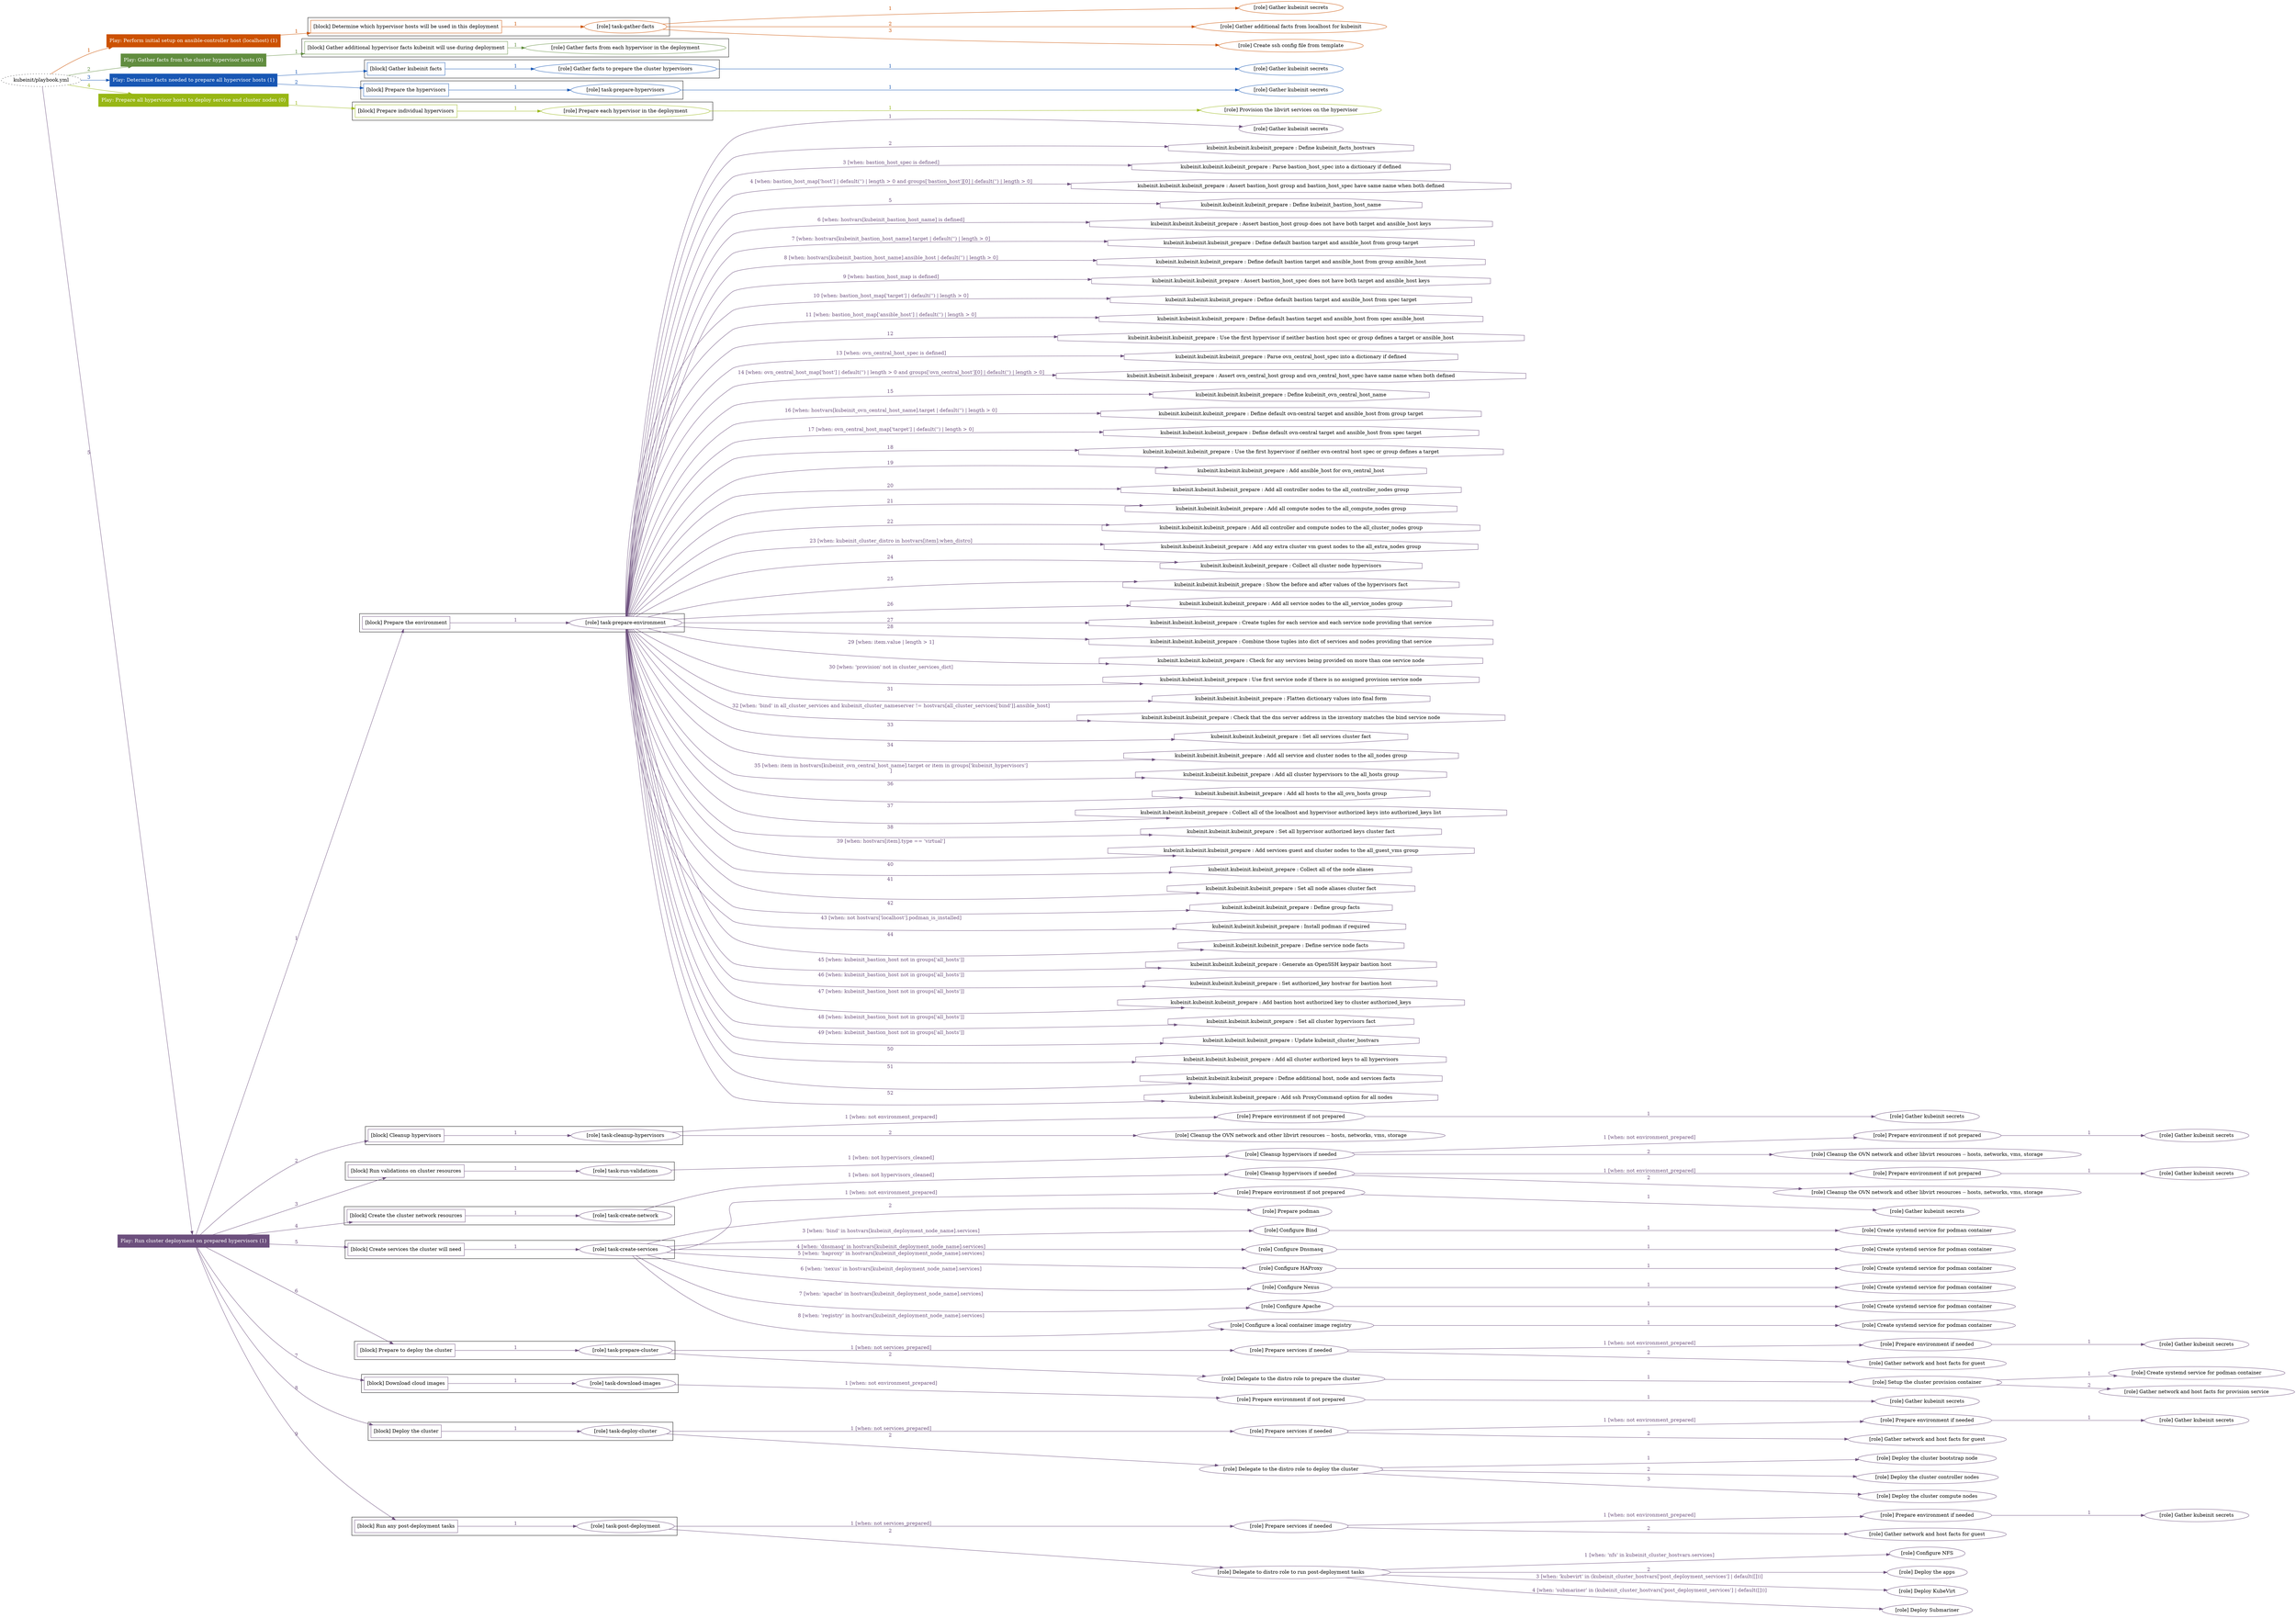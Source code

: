 digraph {
	graph [concentrate=true ordering=in rankdir=LR ratio=fill]
	edge [esep=5 sep=10]
	"kubeinit/playbook.yml" [URL="/home/runner/work/kubeinit/kubeinit/kubeinit/playbook.yml" id=playbook_764eb809 style=dotted]
	play_173412d1 [label="Play: Perform initial setup on ansible-controller host (localhost) (1)" URL="/home/runner/work/kubeinit/kubeinit/kubeinit/playbook.yml" color="#cc5100" fontcolor="#ffffff" id=play_173412d1 shape=box style=filled tooltip=localhost]
	"kubeinit/playbook.yml" -> play_173412d1 [label="1 " color="#cc5100" fontcolor="#cc5100" id=edge_9c0fdd36 labeltooltip="1 " tooltip="1 "]
	subgraph "Gather kubeinit secrets" {
		role_2582e55b [label="[role] Gather kubeinit secrets" URL="/home/runner/.ansible/collections/ansible_collections/kubeinit/kubeinit/roles/kubeinit_prepare/tasks/build_hypervisors_group.yml" color="#cc5100" id=role_2582e55b tooltip="Gather kubeinit secrets"]
	}
	subgraph "Gather additional facts from localhost for kubeinit" {
		role_444fe50d [label="[role] Gather additional facts from localhost for kubeinit" URL="/home/runner/.ansible/collections/ansible_collections/kubeinit/kubeinit/roles/kubeinit_prepare/tasks/build_hypervisors_group.yml" color="#cc5100" id=role_444fe50d tooltip="Gather additional facts from localhost for kubeinit"]
	}
	subgraph "Create ssh config file from template" {
		role_b1ba14e0 [label="[role] Create ssh config file from template" URL="/home/runner/.ansible/collections/ansible_collections/kubeinit/kubeinit/roles/kubeinit_prepare/tasks/build_hypervisors_group.yml" color="#cc5100" id=role_b1ba14e0 tooltip="Create ssh config file from template"]
	}
	subgraph "task-gather-facts" {
		role_612c1dc1 [label="[role] task-gather-facts" URL="/home/runner/work/kubeinit/kubeinit/kubeinit/playbook.yml" color="#cc5100" id=role_612c1dc1 tooltip="task-gather-facts"]
		role_612c1dc1 -> role_2582e55b [label="1 " color="#cc5100" fontcolor="#cc5100" id=edge_e59fbef0 labeltooltip="1 " tooltip="1 "]
		role_612c1dc1 -> role_444fe50d [label="2 " color="#cc5100" fontcolor="#cc5100" id=edge_de118fd5 labeltooltip="2 " tooltip="2 "]
		role_612c1dc1 -> role_b1ba14e0 [label="3 " color="#cc5100" fontcolor="#cc5100" id=edge_536fcd20 labeltooltip="3 " tooltip="3 "]
	}
	subgraph "Play: Perform initial setup on ansible-controller host (localhost) (1)" {
		play_173412d1 -> block_b6f3c37a [label=1 color="#cc5100" fontcolor="#cc5100" id=edge_0751ab1d labeltooltip=1 tooltip=1]
		subgraph cluster_block_b6f3c37a {
			block_b6f3c37a [label="[block] Determine which hypervisor hosts will be used in this deployment" URL="/home/runner/work/kubeinit/kubeinit/kubeinit/playbook.yml" color="#cc5100" id=block_b6f3c37a labeltooltip="Determine which hypervisor hosts will be used in this deployment" shape=box tooltip="Determine which hypervisor hosts will be used in this deployment"]
			block_b6f3c37a -> role_612c1dc1 [label="1 " color="#cc5100" fontcolor="#cc5100" id=edge_8f97d7e6 labeltooltip="1 " tooltip="1 "]
		}
	}
	play_92aedd8a [label="Play: Gather facts from the cluster hypervisor hosts (0)" URL="/home/runner/work/kubeinit/kubeinit/kubeinit/playbook.yml" color="#618d3f" fontcolor="#ffffff" id=play_92aedd8a shape=box style=filled tooltip="Play: Gather facts from the cluster hypervisor hosts (0)"]
	"kubeinit/playbook.yml" -> play_92aedd8a [label="2 " color="#618d3f" fontcolor="#618d3f" id=edge_1533b6d5 labeltooltip="2 " tooltip="2 "]
	subgraph "Gather facts from each hypervisor in the deployment" {
		role_8f32f116 [label="[role] Gather facts from each hypervisor in the deployment" URL="/home/runner/work/kubeinit/kubeinit/kubeinit/playbook.yml" color="#618d3f" id=role_8f32f116 tooltip="Gather facts from each hypervisor in the deployment"]
	}
	subgraph "Play: Gather facts from the cluster hypervisor hosts (0)" {
		play_92aedd8a -> block_f04c4773 [label=1 color="#618d3f" fontcolor="#618d3f" id=edge_fa1519a2 labeltooltip=1 tooltip=1]
		subgraph cluster_block_f04c4773 {
			block_f04c4773 [label="[block] Gather additional hypervisor facts kubeinit will use during deployment" URL="/home/runner/work/kubeinit/kubeinit/kubeinit/playbook.yml" color="#618d3f" id=block_f04c4773 labeltooltip="Gather additional hypervisor facts kubeinit will use during deployment" shape=box tooltip="Gather additional hypervisor facts kubeinit will use during deployment"]
			block_f04c4773 -> role_8f32f116 [label="1 " color="#618d3f" fontcolor="#618d3f" id=edge_b6f7bd71 labeltooltip="1 " tooltip="1 "]
		}
	}
	play_822923f9 [label="Play: Determine facts needed to prepare all hypervisor hosts (1)" URL="/home/runner/work/kubeinit/kubeinit/kubeinit/playbook.yml" color="#1857b4" fontcolor="#ffffff" id=play_822923f9 shape=box style=filled tooltip=localhost]
	"kubeinit/playbook.yml" -> play_822923f9 [label="3 " color="#1857b4" fontcolor="#1857b4" id=edge_c6097ce2 labeltooltip="3 " tooltip="3 "]
	subgraph "Gather kubeinit secrets" {
		role_f504b306 [label="[role] Gather kubeinit secrets" URL="/home/runner/.ansible/collections/ansible_collections/kubeinit/kubeinit/roles/kubeinit_prepare/tasks/gather_kubeinit_facts.yml" color="#1857b4" id=role_f504b306 tooltip="Gather kubeinit secrets"]
	}
	subgraph "Gather facts to prepare the cluster hypervisors" {
		role_fcbd0e4c [label="[role] Gather facts to prepare the cluster hypervisors" URL="/home/runner/work/kubeinit/kubeinit/kubeinit/playbook.yml" color="#1857b4" id=role_fcbd0e4c tooltip="Gather facts to prepare the cluster hypervisors"]
		role_fcbd0e4c -> role_f504b306 [label="1 " color="#1857b4" fontcolor="#1857b4" id=edge_bb52ad79 labeltooltip="1 " tooltip="1 "]
	}
	subgraph "Gather kubeinit secrets" {
		role_41c57f40 [label="[role] Gather kubeinit secrets" URL="/home/runner/.ansible/collections/ansible_collections/kubeinit/kubeinit/roles/kubeinit_prepare/tasks/gather_kubeinit_facts.yml" color="#1857b4" id=role_41c57f40 tooltip="Gather kubeinit secrets"]
	}
	subgraph "task-prepare-hypervisors" {
		role_d7399e4b [label="[role] task-prepare-hypervisors" URL="/home/runner/work/kubeinit/kubeinit/kubeinit/playbook.yml" color="#1857b4" id=role_d7399e4b tooltip="task-prepare-hypervisors"]
		role_d7399e4b -> role_41c57f40 [label="1 " color="#1857b4" fontcolor="#1857b4" id=edge_3ef32907 labeltooltip="1 " tooltip="1 "]
	}
	subgraph "Play: Determine facts needed to prepare all hypervisor hosts (1)" {
		play_822923f9 -> block_90211955 [label=1 color="#1857b4" fontcolor="#1857b4" id=edge_15268764 labeltooltip=1 tooltip=1]
		subgraph cluster_block_90211955 {
			block_90211955 [label="[block] Gather kubeinit facts" URL="/home/runner/work/kubeinit/kubeinit/kubeinit/playbook.yml" color="#1857b4" id=block_90211955 labeltooltip="Gather kubeinit facts" shape=box tooltip="Gather kubeinit facts"]
			block_90211955 -> role_fcbd0e4c [label="1 " color="#1857b4" fontcolor="#1857b4" id=edge_94561e54 labeltooltip="1 " tooltip="1 "]
		}
		play_822923f9 -> block_4e961a86 [label=2 color="#1857b4" fontcolor="#1857b4" id=edge_9d6dca3b labeltooltip=2 tooltip=2]
		subgraph cluster_block_4e961a86 {
			block_4e961a86 [label="[block] Prepare the hypervisors" URL="/home/runner/work/kubeinit/kubeinit/kubeinit/playbook.yml" color="#1857b4" id=block_4e961a86 labeltooltip="Prepare the hypervisors" shape=box tooltip="Prepare the hypervisors"]
			block_4e961a86 -> role_d7399e4b [label="1 " color="#1857b4" fontcolor="#1857b4" id=edge_a7e70d3e labeltooltip="1 " tooltip="1 "]
		}
	}
	play_3a73b2a8 [label="Play: Prepare all hypervisor hosts to deploy service and cluster nodes (0)" URL="/home/runner/work/kubeinit/kubeinit/kubeinit/playbook.yml" color="#98b715" fontcolor="#ffffff" id=play_3a73b2a8 shape=box style=filled tooltip="Play: Prepare all hypervisor hosts to deploy service and cluster nodes (0)"]
	"kubeinit/playbook.yml" -> play_3a73b2a8 [label="4 " color="#98b715" fontcolor="#98b715" id=edge_e28c9c0b labeltooltip="4 " tooltip="4 "]
	subgraph "Provision the libvirt services on the hypervisor" {
		role_265ffd9d [label="[role] Provision the libvirt services on the hypervisor" URL="/home/runner/.ansible/collections/ansible_collections/kubeinit/kubeinit/roles/kubeinit_prepare/tasks/prepare_hypervisor.yml" color="#98b715" id=role_265ffd9d tooltip="Provision the libvirt services on the hypervisor"]
	}
	subgraph "Prepare each hypervisor in the deployment" {
		role_bc00b41e [label="[role] Prepare each hypervisor in the deployment" URL="/home/runner/work/kubeinit/kubeinit/kubeinit/playbook.yml" color="#98b715" id=role_bc00b41e tooltip="Prepare each hypervisor in the deployment"]
		role_bc00b41e -> role_265ffd9d [label="1 " color="#98b715" fontcolor="#98b715" id=edge_823ba4bd labeltooltip="1 " tooltip="1 "]
	}
	subgraph "Play: Prepare all hypervisor hosts to deploy service and cluster nodes (0)" {
		play_3a73b2a8 -> block_721e3e99 [label=1 color="#98b715" fontcolor="#98b715" id=edge_30896cad labeltooltip=1 tooltip=1]
		subgraph cluster_block_721e3e99 {
			block_721e3e99 [label="[block] Prepare individual hypervisors" URL="/home/runner/work/kubeinit/kubeinit/kubeinit/playbook.yml" color="#98b715" id=block_721e3e99 labeltooltip="Prepare individual hypervisors" shape=box tooltip="Prepare individual hypervisors"]
			block_721e3e99 -> role_bc00b41e [label="1 " color="#98b715" fontcolor="#98b715" id=edge_1354c0e5 labeltooltip="1 " tooltip="1 "]
		}
	}
	play_625dc5c7 [label="Play: Run cluster deployment on prepared hypervisors (1)" URL="/home/runner/work/kubeinit/kubeinit/kubeinit/playbook.yml" color="#6c4f7d" fontcolor="#ffffff" id=play_625dc5c7 shape=box style=filled tooltip=localhost]
	"kubeinit/playbook.yml" -> play_625dc5c7 [label="5 " color="#6c4f7d" fontcolor="#6c4f7d" id=edge_4b5bb879 labeltooltip="5 " tooltip="5 "]
	subgraph "Gather kubeinit secrets" {
		role_86ffae25 [label="[role] Gather kubeinit secrets" URL="/home/runner/.ansible/collections/ansible_collections/kubeinit/kubeinit/roles/kubeinit_prepare/tasks/gather_kubeinit_facts.yml" color="#6c4f7d" id=role_86ffae25 tooltip="Gather kubeinit secrets"]
	}
	subgraph "task-prepare-environment" {
		role_517049b6 [label="[role] task-prepare-environment" URL="/home/runner/work/kubeinit/kubeinit/kubeinit/playbook.yml" color="#6c4f7d" id=role_517049b6 tooltip="task-prepare-environment"]
		role_517049b6 -> role_86ffae25 [label="1 " color="#6c4f7d" fontcolor="#6c4f7d" id=edge_a68afd15 labeltooltip="1 " tooltip="1 "]
		task_21e32a54 [label="kubeinit.kubeinit.kubeinit_prepare : Define kubeinit_facts_hostvars" URL="/home/runner/.ansible/collections/ansible_collections/kubeinit/kubeinit/roles/kubeinit_prepare/tasks/main.yml" color="#6c4f7d" id=task_21e32a54 shape=octagon tooltip="kubeinit.kubeinit.kubeinit_prepare : Define kubeinit_facts_hostvars"]
		role_517049b6 -> task_21e32a54 [label="2 " color="#6c4f7d" fontcolor="#6c4f7d" id=edge_ced88e59 labeltooltip="2 " tooltip="2 "]
		task_825a8695 [label="kubeinit.kubeinit.kubeinit_prepare : Parse bastion_host_spec into a dictionary if defined" URL="/home/runner/.ansible/collections/ansible_collections/kubeinit/kubeinit/roles/kubeinit_prepare/tasks/main.yml" color="#6c4f7d" id=task_825a8695 shape=octagon tooltip="kubeinit.kubeinit.kubeinit_prepare : Parse bastion_host_spec into a dictionary if defined"]
		role_517049b6 -> task_825a8695 [label="3 [when: bastion_host_spec is defined]" color="#6c4f7d" fontcolor="#6c4f7d" id=edge_ac0e0cf5 labeltooltip="3 [when: bastion_host_spec is defined]" tooltip="3 [when: bastion_host_spec is defined]"]
		task_00448196 [label="kubeinit.kubeinit.kubeinit_prepare : Assert bastion_host group and bastion_host_spec have same name when both defined" URL="/home/runner/.ansible/collections/ansible_collections/kubeinit/kubeinit/roles/kubeinit_prepare/tasks/main.yml" color="#6c4f7d" id=task_00448196 shape=octagon tooltip="kubeinit.kubeinit.kubeinit_prepare : Assert bastion_host group and bastion_host_spec have same name when both defined"]
		role_517049b6 -> task_00448196 [label="4 [when: bastion_host_map['host'] | default('') | length > 0 and groups['bastion_host'][0] | default('') | length > 0]" color="#6c4f7d" fontcolor="#6c4f7d" id=edge_97563940 labeltooltip="4 [when: bastion_host_map['host'] | default('') | length > 0 and groups['bastion_host'][0] | default('') | length > 0]" tooltip="4 [when: bastion_host_map['host'] | default('') | length > 0 and groups['bastion_host'][0] | default('') | length > 0]"]
		task_eeb3d921 [label="kubeinit.kubeinit.kubeinit_prepare : Define kubeinit_bastion_host_name" URL="/home/runner/.ansible/collections/ansible_collections/kubeinit/kubeinit/roles/kubeinit_prepare/tasks/main.yml" color="#6c4f7d" id=task_eeb3d921 shape=octagon tooltip="kubeinit.kubeinit.kubeinit_prepare : Define kubeinit_bastion_host_name"]
		role_517049b6 -> task_eeb3d921 [label="5 " color="#6c4f7d" fontcolor="#6c4f7d" id=edge_28f41181 labeltooltip="5 " tooltip="5 "]
		task_0183ba2c [label="kubeinit.kubeinit.kubeinit_prepare : Assert bastion_host group does not have both target and ansible_host keys" URL="/home/runner/.ansible/collections/ansible_collections/kubeinit/kubeinit/roles/kubeinit_prepare/tasks/main.yml" color="#6c4f7d" id=task_0183ba2c shape=octagon tooltip="kubeinit.kubeinit.kubeinit_prepare : Assert bastion_host group does not have both target and ansible_host keys"]
		role_517049b6 -> task_0183ba2c [label="6 [when: hostvars[kubeinit_bastion_host_name] is defined]" color="#6c4f7d" fontcolor="#6c4f7d" id=edge_48f9f74d labeltooltip="6 [when: hostvars[kubeinit_bastion_host_name] is defined]" tooltip="6 [when: hostvars[kubeinit_bastion_host_name] is defined]"]
		task_36d5379b [label="kubeinit.kubeinit.kubeinit_prepare : Define default bastion target and ansible_host from group target" URL="/home/runner/.ansible/collections/ansible_collections/kubeinit/kubeinit/roles/kubeinit_prepare/tasks/main.yml" color="#6c4f7d" id=task_36d5379b shape=octagon tooltip="kubeinit.kubeinit.kubeinit_prepare : Define default bastion target and ansible_host from group target"]
		role_517049b6 -> task_36d5379b [label="7 [when: hostvars[kubeinit_bastion_host_name].target | default('') | length > 0]" color="#6c4f7d" fontcolor="#6c4f7d" id=edge_d2dcb869 labeltooltip="7 [when: hostvars[kubeinit_bastion_host_name].target | default('') | length > 0]" tooltip="7 [when: hostvars[kubeinit_bastion_host_name].target | default('') | length > 0]"]
		task_a5235c5a [label="kubeinit.kubeinit.kubeinit_prepare : Define default bastion target and ansible_host from group ansible_host" URL="/home/runner/.ansible/collections/ansible_collections/kubeinit/kubeinit/roles/kubeinit_prepare/tasks/main.yml" color="#6c4f7d" id=task_a5235c5a shape=octagon tooltip="kubeinit.kubeinit.kubeinit_prepare : Define default bastion target and ansible_host from group ansible_host"]
		role_517049b6 -> task_a5235c5a [label="8 [when: hostvars[kubeinit_bastion_host_name].ansible_host | default('') | length > 0]" color="#6c4f7d" fontcolor="#6c4f7d" id=edge_e20e591f labeltooltip="8 [when: hostvars[kubeinit_bastion_host_name].ansible_host | default('') | length > 0]" tooltip="8 [when: hostvars[kubeinit_bastion_host_name].ansible_host | default('') | length > 0]"]
		task_5ca19b00 [label="kubeinit.kubeinit.kubeinit_prepare : Assert bastion_host_spec does not have both target and ansible_host keys" URL="/home/runner/.ansible/collections/ansible_collections/kubeinit/kubeinit/roles/kubeinit_prepare/tasks/main.yml" color="#6c4f7d" id=task_5ca19b00 shape=octagon tooltip="kubeinit.kubeinit.kubeinit_prepare : Assert bastion_host_spec does not have both target and ansible_host keys"]
		role_517049b6 -> task_5ca19b00 [label="9 [when: bastion_host_map is defined]" color="#6c4f7d" fontcolor="#6c4f7d" id=edge_fab04fc1 labeltooltip="9 [when: bastion_host_map is defined]" tooltip="9 [when: bastion_host_map is defined]"]
		task_38333838 [label="kubeinit.kubeinit.kubeinit_prepare : Define default bastion target and ansible_host from spec target" URL="/home/runner/.ansible/collections/ansible_collections/kubeinit/kubeinit/roles/kubeinit_prepare/tasks/main.yml" color="#6c4f7d" id=task_38333838 shape=octagon tooltip="kubeinit.kubeinit.kubeinit_prepare : Define default bastion target and ansible_host from spec target"]
		role_517049b6 -> task_38333838 [label="10 [when: bastion_host_map['target'] | default('') | length > 0]" color="#6c4f7d" fontcolor="#6c4f7d" id=edge_99aa4a02 labeltooltip="10 [when: bastion_host_map['target'] | default('') | length > 0]" tooltip="10 [when: bastion_host_map['target'] | default('') | length > 0]"]
		task_6ea7189e [label="kubeinit.kubeinit.kubeinit_prepare : Define default bastion target and ansible_host from spec ansible_host" URL="/home/runner/.ansible/collections/ansible_collections/kubeinit/kubeinit/roles/kubeinit_prepare/tasks/main.yml" color="#6c4f7d" id=task_6ea7189e shape=octagon tooltip="kubeinit.kubeinit.kubeinit_prepare : Define default bastion target and ansible_host from spec ansible_host"]
		role_517049b6 -> task_6ea7189e [label="11 [when: bastion_host_map['ansible_host'] | default('') | length > 0]" color="#6c4f7d" fontcolor="#6c4f7d" id=edge_33faacd5 labeltooltip="11 [when: bastion_host_map['ansible_host'] | default('') | length > 0]" tooltip="11 [when: bastion_host_map['ansible_host'] | default('') | length > 0]"]
		task_a1c700a8 [label="kubeinit.kubeinit.kubeinit_prepare : Use the first hypervisor if neither bastion host spec or group defines a target or ansible_host" URL="/home/runner/.ansible/collections/ansible_collections/kubeinit/kubeinit/roles/kubeinit_prepare/tasks/main.yml" color="#6c4f7d" id=task_a1c700a8 shape=octagon tooltip="kubeinit.kubeinit.kubeinit_prepare : Use the first hypervisor if neither bastion host spec or group defines a target or ansible_host"]
		role_517049b6 -> task_a1c700a8 [label="12 " color="#6c4f7d" fontcolor="#6c4f7d" id=edge_9b20549b labeltooltip="12 " tooltip="12 "]
		task_f95ffec9 [label="kubeinit.kubeinit.kubeinit_prepare : Parse ovn_central_host_spec into a dictionary if defined" URL="/home/runner/.ansible/collections/ansible_collections/kubeinit/kubeinit/roles/kubeinit_prepare/tasks/main.yml" color="#6c4f7d" id=task_f95ffec9 shape=octagon tooltip="kubeinit.kubeinit.kubeinit_prepare : Parse ovn_central_host_spec into a dictionary if defined"]
		role_517049b6 -> task_f95ffec9 [label="13 [when: ovn_central_host_spec is defined]" color="#6c4f7d" fontcolor="#6c4f7d" id=edge_a9294aa0 labeltooltip="13 [when: ovn_central_host_spec is defined]" tooltip="13 [when: ovn_central_host_spec is defined]"]
		task_37e40e9a [label="kubeinit.kubeinit.kubeinit_prepare : Assert ovn_central_host group and ovn_central_host_spec have same name when both defined" URL="/home/runner/.ansible/collections/ansible_collections/kubeinit/kubeinit/roles/kubeinit_prepare/tasks/main.yml" color="#6c4f7d" id=task_37e40e9a shape=octagon tooltip="kubeinit.kubeinit.kubeinit_prepare : Assert ovn_central_host group and ovn_central_host_spec have same name when both defined"]
		role_517049b6 -> task_37e40e9a [label="14 [when: ovn_central_host_map['host'] | default('') | length > 0 and groups['ovn_central_host'][0] | default('') | length > 0]" color="#6c4f7d" fontcolor="#6c4f7d" id=edge_0bb5c9c6 labeltooltip="14 [when: ovn_central_host_map['host'] | default('') | length > 0 and groups['ovn_central_host'][0] | default('') | length > 0]" tooltip="14 [when: ovn_central_host_map['host'] | default('') | length > 0 and groups['ovn_central_host'][0] | default('') | length > 0]"]
		task_1fcfc993 [label="kubeinit.kubeinit.kubeinit_prepare : Define kubeinit_ovn_central_host_name" URL="/home/runner/.ansible/collections/ansible_collections/kubeinit/kubeinit/roles/kubeinit_prepare/tasks/main.yml" color="#6c4f7d" id=task_1fcfc993 shape=octagon tooltip="kubeinit.kubeinit.kubeinit_prepare : Define kubeinit_ovn_central_host_name"]
		role_517049b6 -> task_1fcfc993 [label="15 " color="#6c4f7d" fontcolor="#6c4f7d" id=edge_c781b19f labeltooltip="15 " tooltip="15 "]
		task_335d5491 [label="kubeinit.kubeinit.kubeinit_prepare : Define default ovn-central target and ansible_host from group target" URL="/home/runner/.ansible/collections/ansible_collections/kubeinit/kubeinit/roles/kubeinit_prepare/tasks/main.yml" color="#6c4f7d" id=task_335d5491 shape=octagon tooltip="kubeinit.kubeinit.kubeinit_prepare : Define default ovn-central target and ansible_host from group target"]
		role_517049b6 -> task_335d5491 [label="16 [when: hostvars[kubeinit_ovn_central_host_name].target | default('') | length > 0]" color="#6c4f7d" fontcolor="#6c4f7d" id=edge_00312ebd labeltooltip="16 [when: hostvars[kubeinit_ovn_central_host_name].target | default('') | length > 0]" tooltip="16 [when: hostvars[kubeinit_ovn_central_host_name].target | default('') | length > 0]"]
		task_97cbab7a [label="kubeinit.kubeinit.kubeinit_prepare : Define default ovn-central target and ansible_host from spec target" URL="/home/runner/.ansible/collections/ansible_collections/kubeinit/kubeinit/roles/kubeinit_prepare/tasks/main.yml" color="#6c4f7d" id=task_97cbab7a shape=octagon tooltip="kubeinit.kubeinit.kubeinit_prepare : Define default ovn-central target and ansible_host from spec target"]
		role_517049b6 -> task_97cbab7a [label="17 [when: ovn_central_host_map['target'] | default('') | length > 0]" color="#6c4f7d" fontcolor="#6c4f7d" id=edge_1fc7450f labeltooltip="17 [when: ovn_central_host_map['target'] | default('') | length > 0]" tooltip="17 [when: ovn_central_host_map['target'] | default('') | length > 0]"]
		task_2e9f187f [label="kubeinit.kubeinit.kubeinit_prepare : Use the first hypervisor if neither ovn-central host spec or group defines a target" URL="/home/runner/.ansible/collections/ansible_collections/kubeinit/kubeinit/roles/kubeinit_prepare/tasks/main.yml" color="#6c4f7d" id=task_2e9f187f shape=octagon tooltip="kubeinit.kubeinit.kubeinit_prepare : Use the first hypervisor if neither ovn-central host spec or group defines a target"]
		role_517049b6 -> task_2e9f187f [label="18 " color="#6c4f7d" fontcolor="#6c4f7d" id=edge_c9d7dd26 labeltooltip="18 " tooltip="18 "]
		task_237cf528 [label="kubeinit.kubeinit.kubeinit_prepare : Add ansible_host for ovn_central_host" URL="/home/runner/.ansible/collections/ansible_collections/kubeinit/kubeinit/roles/kubeinit_prepare/tasks/main.yml" color="#6c4f7d" id=task_237cf528 shape=octagon tooltip="kubeinit.kubeinit.kubeinit_prepare : Add ansible_host for ovn_central_host"]
		role_517049b6 -> task_237cf528 [label="19 " color="#6c4f7d" fontcolor="#6c4f7d" id=edge_f8cec303 labeltooltip="19 " tooltip="19 "]
		task_a3b0d2f9 [label="kubeinit.kubeinit.kubeinit_prepare : Add all controller nodes to the all_controller_nodes group" URL="/home/runner/.ansible/collections/ansible_collections/kubeinit/kubeinit/roles/kubeinit_prepare/tasks/prepare_groups.yml" color="#6c4f7d" id=task_a3b0d2f9 shape=octagon tooltip="kubeinit.kubeinit.kubeinit_prepare : Add all controller nodes to the all_controller_nodes group"]
		role_517049b6 -> task_a3b0d2f9 [label="20 " color="#6c4f7d" fontcolor="#6c4f7d" id=edge_a6a7519f labeltooltip="20 " tooltip="20 "]
		task_64709379 [label="kubeinit.kubeinit.kubeinit_prepare : Add all compute nodes to the all_compute_nodes group" URL="/home/runner/.ansible/collections/ansible_collections/kubeinit/kubeinit/roles/kubeinit_prepare/tasks/prepare_groups.yml" color="#6c4f7d" id=task_64709379 shape=octagon tooltip="kubeinit.kubeinit.kubeinit_prepare : Add all compute nodes to the all_compute_nodes group"]
		role_517049b6 -> task_64709379 [label="21 " color="#6c4f7d" fontcolor="#6c4f7d" id=edge_9720c6ce labeltooltip="21 " tooltip="21 "]
		task_4ae28632 [label="kubeinit.kubeinit.kubeinit_prepare : Add all controller and compute nodes to the all_cluster_nodes group" URL="/home/runner/.ansible/collections/ansible_collections/kubeinit/kubeinit/roles/kubeinit_prepare/tasks/prepare_groups.yml" color="#6c4f7d" id=task_4ae28632 shape=octagon tooltip="kubeinit.kubeinit.kubeinit_prepare : Add all controller and compute nodes to the all_cluster_nodes group"]
		role_517049b6 -> task_4ae28632 [label="22 " color="#6c4f7d" fontcolor="#6c4f7d" id=edge_6c1eb4af labeltooltip="22 " tooltip="22 "]
		task_79715606 [label="kubeinit.kubeinit.kubeinit_prepare : Add any extra cluster vm guest nodes to the all_extra_nodes group" URL="/home/runner/.ansible/collections/ansible_collections/kubeinit/kubeinit/roles/kubeinit_prepare/tasks/prepare_groups.yml" color="#6c4f7d" id=task_79715606 shape=octagon tooltip="kubeinit.kubeinit.kubeinit_prepare : Add any extra cluster vm guest nodes to the all_extra_nodes group"]
		role_517049b6 -> task_79715606 [label="23 [when: kubeinit_cluster_distro in hostvars[item].when_distro]" color="#6c4f7d" fontcolor="#6c4f7d" id=edge_810b1128 labeltooltip="23 [when: kubeinit_cluster_distro in hostvars[item].when_distro]" tooltip="23 [when: kubeinit_cluster_distro in hostvars[item].when_distro]"]
		task_bd0d366e [label="kubeinit.kubeinit.kubeinit_prepare : Collect all cluster node hypervisors" URL="/home/runner/.ansible/collections/ansible_collections/kubeinit/kubeinit/roles/kubeinit_prepare/tasks/prepare_groups.yml" color="#6c4f7d" id=task_bd0d366e shape=octagon tooltip="kubeinit.kubeinit.kubeinit_prepare : Collect all cluster node hypervisors"]
		role_517049b6 -> task_bd0d366e [label="24 " color="#6c4f7d" fontcolor="#6c4f7d" id=edge_e82220e4 labeltooltip="24 " tooltip="24 "]
		task_3cdd1290 [label="kubeinit.kubeinit.kubeinit_prepare : Show the before and after values of the hypervisors fact" URL="/home/runner/.ansible/collections/ansible_collections/kubeinit/kubeinit/roles/kubeinit_prepare/tasks/prepare_groups.yml" color="#6c4f7d" id=task_3cdd1290 shape=octagon tooltip="kubeinit.kubeinit.kubeinit_prepare : Show the before and after values of the hypervisors fact"]
		role_517049b6 -> task_3cdd1290 [label="25 " color="#6c4f7d" fontcolor="#6c4f7d" id=edge_cd49d9fe labeltooltip="25 " tooltip="25 "]
		task_de13c6c3 [label="kubeinit.kubeinit.kubeinit_prepare : Add all service nodes to the all_service_nodes group" URL="/home/runner/.ansible/collections/ansible_collections/kubeinit/kubeinit/roles/kubeinit_prepare/tasks/prepare_groups.yml" color="#6c4f7d" id=task_de13c6c3 shape=octagon tooltip="kubeinit.kubeinit.kubeinit_prepare : Add all service nodes to the all_service_nodes group"]
		role_517049b6 -> task_de13c6c3 [label="26 " color="#6c4f7d" fontcolor="#6c4f7d" id=edge_c670f2a0 labeltooltip="26 " tooltip="26 "]
		task_4265623f [label="kubeinit.kubeinit.kubeinit_prepare : Create tuples for each service and each service node providing that service" URL="/home/runner/.ansible/collections/ansible_collections/kubeinit/kubeinit/roles/kubeinit_prepare/tasks/prepare_groups.yml" color="#6c4f7d" id=task_4265623f shape=octagon tooltip="kubeinit.kubeinit.kubeinit_prepare : Create tuples for each service and each service node providing that service"]
		role_517049b6 -> task_4265623f [label="27 " color="#6c4f7d" fontcolor="#6c4f7d" id=edge_00786a2c labeltooltip="27 " tooltip="27 "]
		task_680c24c6 [label="kubeinit.kubeinit.kubeinit_prepare : Combine those tuples into dict of services and nodes providing that service" URL="/home/runner/.ansible/collections/ansible_collections/kubeinit/kubeinit/roles/kubeinit_prepare/tasks/prepare_groups.yml" color="#6c4f7d" id=task_680c24c6 shape=octagon tooltip="kubeinit.kubeinit.kubeinit_prepare : Combine those tuples into dict of services and nodes providing that service"]
		role_517049b6 -> task_680c24c6 [label="28 " color="#6c4f7d" fontcolor="#6c4f7d" id=edge_a06ec461 labeltooltip="28 " tooltip="28 "]
		task_9311da86 [label="kubeinit.kubeinit.kubeinit_prepare : Check for any services being provided on more than one service node" URL="/home/runner/.ansible/collections/ansible_collections/kubeinit/kubeinit/roles/kubeinit_prepare/tasks/prepare_groups.yml" color="#6c4f7d" id=task_9311da86 shape=octagon tooltip="kubeinit.kubeinit.kubeinit_prepare : Check for any services being provided on more than one service node"]
		role_517049b6 -> task_9311da86 [label="29 [when: item.value | length > 1]" color="#6c4f7d" fontcolor="#6c4f7d" id=edge_824dfbfd labeltooltip="29 [when: item.value | length > 1]" tooltip="29 [when: item.value | length > 1]"]
		task_393d935e [label="kubeinit.kubeinit.kubeinit_prepare : Use first service node if there is no assigned provision service node" URL="/home/runner/.ansible/collections/ansible_collections/kubeinit/kubeinit/roles/kubeinit_prepare/tasks/prepare_groups.yml" color="#6c4f7d" id=task_393d935e shape=octagon tooltip="kubeinit.kubeinit.kubeinit_prepare : Use first service node if there is no assigned provision service node"]
		role_517049b6 -> task_393d935e [label="30 [when: 'provision' not in cluster_services_dict]" color="#6c4f7d" fontcolor="#6c4f7d" id=edge_cadcfdc2 labeltooltip="30 [when: 'provision' not in cluster_services_dict]" tooltip="30 [when: 'provision' not in cluster_services_dict]"]
		task_2bc13c98 [label="kubeinit.kubeinit.kubeinit_prepare : Flatten dictionary values into final form" URL="/home/runner/.ansible/collections/ansible_collections/kubeinit/kubeinit/roles/kubeinit_prepare/tasks/prepare_groups.yml" color="#6c4f7d" id=task_2bc13c98 shape=octagon tooltip="kubeinit.kubeinit.kubeinit_prepare : Flatten dictionary values into final form"]
		role_517049b6 -> task_2bc13c98 [label="31 " color="#6c4f7d" fontcolor="#6c4f7d" id=edge_f3fd1b05 labeltooltip="31 " tooltip="31 "]
		task_0db9de86 [label="kubeinit.kubeinit.kubeinit_prepare : Check that the dns server address in the inventory matches the bind service node" URL="/home/runner/.ansible/collections/ansible_collections/kubeinit/kubeinit/roles/kubeinit_prepare/tasks/prepare_groups.yml" color="#6c4f7d" id=task_0db9de86 shape=octagon tooltip="kubeinit.kubeinit.kubeinit_prepare : Check that the dns server address in the inventory matches the bind service node"]
		role_517049b6 -> task_0db9de86 [label="32 [when: 'bind' in all_cluster_services and kubeinit_cluster_nameserver != hostvars[all_cluster_services['bind']].ansible_host]" color="#6c4f7d" fontcolor="#6c4f7d" id=edge_f4da0f85 labeltooltip="32 [when: 'bind' in all_cluster_services and kubeinit_cluster_nameserver != hostvars[all_cluster_services['bind']].ansible_host]" tooltip="32 [when: 'bind' in all_cluster_services and kubeinit_cluster_nameserver != hostvars[all_cluster_services['bind']].ansible_host]"]
		task_879956cf [label="kubeinit.kubeinit.kubeinit_prepare : Set all services cluster fact" URL="/home/runner/.ansible/collections/ansible_collections/kubeinit/kubeinit/roles/kubeinit_prepare/tasks/prepare_groups.yml" color="#6c4f7d" id=task_879956cf shape=octagon tooltip="kubeinit.kubeinit.kubeinit_prepare : Set all services cluster fact"]
		role_517049b6 -> task_879956cf [label="33 " color="#6c4f7d" fontcolor="#6c4f7d" id=edge_53d89e2c labeltooltip="33 " tooltip="33 "]
		task_eeb3c6b5 [label="kubeinit.kubeinit.kubeinit_prepare : Add all service and cluster nodes to the all_nodes group" URL="/home/runner/.ansible/collections/ansible_collections/kubeinit/kubeinit/roles/kubeinit_prepare/tasks/prepare_groups.yml" color="#6c4f7d" id=task_eeb3c6b5 shape=octagon tooltip="kubeinit.kubeinit.kubeinit_prepare : Add all service and cluster nodes to the all_nodes group"]
		role_517049b6 -> task_eeb3c6b5 [label="34 " color="#6c4f7d" fontcolor="#6c4f7d" id=edge_d2fb6b4b labeltooltip="34 " tooltip="34 "]
		task_fbe635d9 [label="kubeinit.kubeinit.kubeinit_prepare : Add all cluster hypervisors to the all_hosts group" URL="/home/runner/.ansible/collections/ansible_collections/kubeinit/kubeinit/roles/kubeinit_prepare/tasks/prepare_groups.yml" color="#6c4f7d" id=task_fbe635d9 shape=octagon tooltip="kubeinit.kubeinit.kubeinit_prepare : Add all cluster hypervisors to the all_hosts group"]
		role_517049b6 -> task_fbe635d9 [label="35 [when: item in hostvars[kubeinit_ovn_central_host_name].target or item in groups['kubeinit_hypervisors']
]" color="#6c4f7d" fontcolor="#6c4f7d" id=edge_abce68a8 labeltooltip="35 [when: item in hostvars[kubeinit_ovn_central_host_name].target or item in groups['kubeinit_hypervisors']
]" tooltip="35 [when: item in hostvars[kubeinit_ovn_central_host_name].target or item in groups['kubeinit_hypervisors']
]"]
		task_e5915404 [label="kubeinit.kubeinit.kubeinit_prepare : Add all hosts to the all_ovn_hosts group" URL="/home/runner/.ansible/collections/ansible_collections/kubeinit/kubeinit/roles/kubeinit_prepare/tasks/prepare_groups.yml" color="#6c4f7d" id=task_e5915404 shape=octagon tooltip="kubeinit.kubeinit.kubeinit_prepare : Add all hosts to the all_ovn_hosts group"]
		role_517049b6 -> task_e5915404 [label="36 " color="#6c4f7d" fontcolor="#6c4f7d" id=edge_2554713b labeltooltip="36 " tooltip="36 "]
		task_a63da22c [label="kubeinit.kubeinit.kubeinit_prepare : Collect all of the localhost and hypervisor authorized keys into authorized_keys list" URL="/home/runner/.ansible/collections/ansible_collections/kubeinit/kubeinit/roles/kubeinit_prepare/tasks/prepare_groups.yml" color="#6c4f7d" id=task_a63da22c shape=octagon tooltip="kubeinit.kubeinit.kubeinit_prepare : Collect all of the localhost and hypervisor authorized keys into authorized_keys list"]
		role_517049b6 -> task_a63da22c [label="37 " color="#6c4f7d" fontcolor="#6c4f7d" id=edge_d70c5f96 labeltooltip="37 " tooltip="37 "]
		task_e0d595b4 [label="kubeinit.kubeinit.kubeinit_prepare : Set all hypervisor authorized keys cluster fact" URL="/home/runner/.ansible/collections/ansible_collections/kubeinit/kubeinit/roles/kubeinit_prepare/tasks/prepare_groups.yml" color="#6c4f7d" id=task_e0d595b4 shape=octagon tooltip="kubeinit.kubeinit.kubeinit_prepare : Set all hypervisor authorized keys cluster fact"]
		role_517049b6 -> task_e0d595b4 [label="38 " color="#6c4f7d" fontcolor="#6c4f7d" id=edge_730f83f4 labeltooltip="38 " tooltip="38 "]
		task_322f0411 [label="kubeinit.kubeinit.kubeinit_prepare : Add services guest and cluster nodes to the all_guest_vms group" URL="/home/runner/.ansible/collections/ansible_collections/kubeinit/kubeinit/roles/kubeinit_prepare/tasks/prepare_groups.yml" color="#6c4f7d" id=task_322f0411 shape=octagon tooltip="kubeinit.kubeinit.kubeinit_prepare : Add services guest and cluster nodes to the all_guest_vms group"]
		role_517049b6 -> task_322f0411 [label="39 [when: hostvars[item].type == 'virtual']" color="#6c4f7d" fontcolor="#6c4f7d" id=edge_d5063578 labeltooltip="39 [when: hostvars[item].type == 'virtual']" tooltip="39 [when: hostvars[item].type == 'virtual']"]
		task_b41e0d96 [label="kubeinit.kubeinit.kubeinit_prepare : Collect all of the node aliases" URL="/home/runner/.ansible/collections/ansible_collections/kubeinit/kubeinit/roles/kubeinit_prepare/tasks/prepare_groups.yml" color="#6c4f7d" id=task_b41e0d96 shape=octagon tooltip="kubeinit.kubeinit.kubeinit_prepare : Collect all of the node aliases"]
		role_517049b6 -> task_b41e0d96 [label="40 " color="#6c4f7d" fontcolor="#6c4f7d" id=edge_7844a556 labeltooltip="40 " tooltip="40 "]
		task_20b92cd7 [label="kubeinit.kubeinit.kubeinit_prepare : Set all node aliases cluster fact" URL="/home/runner/.ansible/collections/ansible_collections/kubeinit/kubeinit/roles/kubeinit_prepare/tasks/prepare_groups.yml" color="#6c4f7d" id=task_20b92cd7 shape=octagon tooltip="kubeinit.kubeinit.kubeinit_prepare : Set all node aliases cluster fact"]
		role_517049b6 -> task_20b92cd7 [label="41 " color="#6c4f7d" fontcolor="#6c4f7d" id=edge_a55b308b labeltooltip="41 " tooltip="41 "]
		task_6720af4f [label="kubeinit.kubeinit.kubeinit_prepare : Define group facts" URL="/home/runner/.ansible/collections/ansible_collections/kubeinit/kubeinit/roles/kubeinit_prepare/tasks/main.yml" color="#6c4f7d" id=task_6720af4f shape=octagon tooltip="kubeinit.kubeinit.kubeinit_prepare : Define group facts"]
		role_517049b6 -> task_6720af4f [label="42 " color="#6c4f7d" fontcolor="#6c4f7d" id=edge_44f4bd11 labeltooltip="42 " tooltip="42 "]
		task_d0447600 [label="kubeinit.kubeinit.kubeinit_prepare : Install podman if required" URL="/home/runner/.ansible/collections/ansible_collections/kubeinit/kubeinit/roles/kubeinit_prepare/tasks/main.yml" color="#6c4f7d" id=task_d0447600 shape=octagon tooltip="kubeinit.kubeinit.kubeinit_prepare : Install podman if required"]
		role_517049b6 -> task_d0447600 [label="43 [when: not hostvars['localhost'].podman_is_installed]" color="#6c4f7d" fontcolor="#6c4f7d" id=edge_c3380b1f labeltooltip="43 [when: not hostvars['localhost'].podman_is_installed]" tooltip="43 [when: not hostvars['localhost'].podman_is_installed]"]
		task_a0e54ea7 [label="kubeinit.kubeinit.kubeinit_prepare : Define service node facts" URL="/home/runner/.ansible/collections/ansible_collections/kubeinit/kubeinit/roles/kubeinit_prepare/tasks/main.yml" color="#6c4f7d" id=task_a0e54ea7 shape=octagon tooltip="kubeinit.kubeinit.kubeinit_prepare : Define service node facts"]
		role_517049b6 -> task_a0e54ea7 [label="44 " color="#6c4f7d" fontcolor="#6c4f7d" id=edge_3d257d41 labeltooltip="44 " tooltip="44 "]
		task_7ffc655f [label="kubeinit.kubeinit.kubeinit_prepare : Generate an OpenSSH keypair bastion host" URL="/home/runner/.ansible/collections/ansible_collections/kubeinit/kubeinit/roles/kubeinit_prepare/tasks/main.yml" color="#6c4f7d" id=task_7ffc655f shape=octagon tooltip="kubeinit.kubeinit.kubeinit_prepare : Generate an OpenSSH keypair bastion host"]
		role_517049b6 -> task_7ffc655f [label="45 [when: kubeinit_bastion_host not in groups['all_hosts']]" color="#6c4f7d" fontcolor="#6c4f7d" id=edge_bc26efb0 labeltooltip="45 [when: kubeinit_bastion_host not in groups['all_hosts']]" tooltip="45 [when: kubeinit_bastion_host not in groups['all_hosts']]"]
		task_58ac620c [label="kubeinit.kubeinit.kubeinit_prepare : Set authorized_key hostvar for bastion host" URL="/home/runner/.ansible/collections/ansible_collections/kubeinit/kubeinit/roles/kubeinit_prepare/tasks/main.yml" color="#6c4f7d" id=task_58ac620c shape=octagon tooltip="kubeinit.kubeinit.kubeinit_prepare : Set authorized_key hostvar for bastion host"]
		role_517049b6 -> task_58ac620c [label="46 [when: kubeinit_bastion_host not in groups['all_hosts']]" color="#6c4f7d" fontcolor="#6c4f7d" id=edge_5519e507 labeltooltip="46 [when: kubeinit_bastion_host not in groups['all_hosts']]" tooltip="46 [when: kubeinit_bastion_host not in groups['all_hosts']]"]
		task_8558517f [label="kubeinit.kubeinit.kubeinit_prepare : Add bastion host authorized key to cluster authorized_keys" URL="/home/runner/.ansible/collections/ansible_collections/kubeinit/kubeinit/roles/kubeinit_prepare/tasks/main.yml" color="#6c4f7d" id=task_8558517f shape=octagon tooltip="kubeinit.kubeinit.kubeinit_prepare : Add bastion host authorized key to cluster authorized_keys"]
		role_517049b6 -> task_8558517f [label="47 [when: kubeinit_bastion_host not in groups['all_hosts']]" color="#6c4f7d" fontcolor="#6c4f7d" id=edge_1f137d13 labeltooltip="47 [when: kubeinit_bastion_host not in groups['all_hosts']]" tooltip="47 [when: kubeinit_bastion_host not in groups['all_hosts']]"]
		task_8f2ce652 [label="kubeinit.kubeinit.kubeinit_prepare : Set all cluster hypervisors fact" URL="/home/runner/.ansible/collections/ansible_collections/kubeinit/kubeinit/roles/kubeinit_prepare/tasks/main.yml" color="#6c4f7d" id=task_8f2ce652 shape=octagon tooltip="kubeinit.kubeinit.kubeinit_prepare : Set all cluster hypervisors fact"]
		role_517049b6 -> task_8f2ce652 [label="48 [when: kubeinit_bastion_host not in groups['all_hosts']]" color="#6c4f7d" fontcolor="#6c4f7d" id=edge_c8fccddb labeltooltip="48 [when: kubeinit_bastion_host not in groups['all_hosts']]" tooltip="48 [when: kubeinit_bastion_host not in groups['all_hosts']]"]
		task_24a3d9f5 [label="kubeinit.kubeinit.kubeinit_prepare : Update kubeinit_cluster_hostvars" URL="/home/runner/.ansible/collections/ansible_collections/kubeinit/kubeinit/roles/kubeinit_prepare/tasks/main.yml" color="#6c4f7d" id=task_24a3d9f5 shape=octagon tooltip="kubeinit.kubeinit.kubeinit_prepare : Update kubeinit_cluster_hostvars"]
		role_517049b6 -> task_24a3d9f5 [label="49 [when: kubeinit_bastion_host not in groups['all_hosts']]" color="#6c4f7d" fontcolor="#6c4f7d" id=edge_448b1370 labeltooltip="49 [when: kubeinit_bastion_host not in groups['all_hosts']]" tooltip="49 [when: kubeinit_bastion_host not in groups['all_hosts']]"]
		task_c2d7ffbc [label="kubeinit.kubeinit.kubeinit_prepare : Add all cluster authorized keys to all hypervisors" URL="/home/runner/.ansible/collections/ansible_collections/kubeinit/kubeinit/roles/kubeinit_prepare/tasks/main.yml" color="#6c4f7d" id=task_c2d7ffbc shape=octagon tooltip="kubeinit.kubeinit.kubeinit_prepare : Add all cluster authorized keys to all hypervisors"]
		role_517049b6 -> task_c2d7ffbc [label="50 " color="#6c4f7d" fontcolor="#6c4f7d" id=edge_dfc4ff4e labeltooltip="50 " tooltip="50 "]
		task_98cbfe1f [label="kubeinit.kubeinit.kubeinit_prepare : Define additional host, node and services facts" URL="/home/runner/.ansible/collections/ansible_collections/kubeinit/kubeinit/roles/kubeinit_prepare/tasks/main.yml" color="#6c4f7d" id=task_98cbfe1f shape=octagon tooltip="kubeinit.kubeinit.kubeinit_prepare : Define additional host, node and services facts"]
		role_517049b6 -> task_98cbfe1f [label="51 " color="#6c4f7d" fontcolor="#6c4f7d" id=edge_e7cbecb7 labeltooltip="51 " tooltip="51 "]
		task_fd244902 [label="kubeinit.kubeinit.kubeinit_prepare : Add ssh ProxyCommand option for all nodes" URL="/home/runner/.ansible/collections/ansible_collections/kubeinit/kubeinit/roles/kubeinit_prepare/tasks/main.yml" color="#6c4f7d" id=task_fd244902 shape=octagon tooltip="kubeinit.kubeinit.kubeinit_prepare : Add ssh ProxyCommand option for all nodes"]
		role_517049b6 -> task_fd244902 [label="52 " color="#6c4f7d" fontcolor="#6c4f7d" id=edge_03256b60 labeltooltip="52 " tooltip="52 "]
	}
	subgraph "Gather kubeinit secrets" {
		role_d5f11de9 [label="[role] Gather kubeinit secrets" URL="/home/runner/.ansible/collections/ansible_collections/kubeinit/kubeinit/roles/kubeinit_prepare/tasks/gather_kubeinit_facts.yml" color="#6c4f7d" id=role_d5f11de9 tooltip="Gather kubeinit secrets"]
	}
	subgraph "Prepare environment if not prepared" {
		role_c1c3927a [label="[role] Prepare environment if not prepared" URL="/home/runner/.ansible/collections/ansible_collections/kubeinit/kubeinit/roles/kubeinit_prepare/tasks/cleanup_hypervisors.yml" color="#6c4f7d" id=role_c1c3927a tooltip="Prepare environment if not prepared"]
		role_c1c3927a -> role_d5f11de9 [label="1 " color="#6c4f7d" fontcolor="#6c4f7d" id=edge_9ca47d87 labeltooltip="1 " tooltip="1 "]
	}
	subgraph "Cleanup the OVN network and other libvirt resources -- hosts, networks, vms, storage" {
		role_90e1d420 [label="[role] Cleanup the OVN network and other libvirt resources -- hosts, networks, vms, storage" URL="/home/runner/.ansible/collections/ansible_collections/kubeinit/kubeinit/roles/kubeinit_prepare/tasks/cleanup_hypervisors.yml" color="#6c4f7d" id=role_90e1d420 tooltip="Cleanup the OVN network and other libvirt resources -- hosts, networks, vms, storage"]
	}
	subgraph "task-cleanup-hypervisors" {
		role_9d93b15e [label="[role] task-cleanup-hypervisors" URL="/home/runner/work/kubeinit/kubeinit/kubeinit/playbook.yml" color="#6c4f7d" id=role_9d93b15e tooltip="task-cleanup-hypervisors"]
		role_9d93b15e -> role_c1c3927a [label="1 [when: not environment_prepared]" color="#6c4f7d" fontcolor="#6c4f7d" id=edge_e8d3e70d labeltooltip="1 [when: not environment_prepared]" tooltip="1 [when: not environment_prepared]"]
		role_9d93b15e -> role_90e1d420 [label="2 " color="#6c4f7d" fontcolor="#6c4f7d" id=edge_3f4d19bb labeltooltip="2 " tooltip="2 "]
	}
	subgraph "Gather kubeinit secrets" {
		role_52d58027 [label="[role] Gather kubeinit secrets" URL="/home/runner/.ansible/collections/ansible_collections/kubeinit/kubeinit/roles/kubeinit_prepare/tasks/gather_kubeinit_facts.yml" color="#6c4f7d" id=role_52d58027 tooltip="Gather kubeinit secrets"]
	}
	subgraph "Prepare environment if not prepared" {
		role_eb92575b [label="[role] Prepare environment if not prepared" URL="/home/runner/.ansible/collections/ansible_collections/kubeinit/kubeinit/roles/kubeinit_prepare/tasks/cleanup_hypervisors.yml" color="#6c4f7d" id=role_eb92575b tooltip="Prepare environment if not prepared"]
		role_eb92575b -> role_52d58027 [label="1 " color="#6c4f7d" fontcolor="#6c4f7d" id=edge_1ae92d55 labeltooltip="1 " tooltip="1 "]
	}
	subgraph "Cleanup the OVN network and other libvirt resources -- hosts, networks, vms, storage" {
		role_469edd43 [label="[role] Cleanup the OVN network and other libvirt resources -- hosts, networks, vms, storage" URL="/home/runner/.ansible/collections/ansible_collections/kubeinit/kubeinit/roles/kubeinit_prepare/tasks/cleanup_hypervisors.yml" color="#6c4f7d" id=role_469edd43 tooltip="Cleanup the OVN network and other libvirt resources -- hosts, networks, vms, storage"]
	}
	subgraph "Cleanup hypervisors if needed" {
		role_a0c960f1 [label="[role] Cleanup hypervisors if needed" URL="/home/runner/.ansible/collections/ansible_collections/kubeinit/kubeinit/roles/kubeinit_validations/tasks/main.yml" color="#6c4f7d" id=role_a0c960f1 tooltip="Cleanup hypervisors if needed"]
		role_a0c960f1 -> role_eb92575b [label="1 [when: not environment_prepared]" color="#6c4f7d" fontcolor="#6c4f7d" id=edge_235e5b94 labeltooltip="1 [when: not environment_prepared]" tooltip="1 [when: not environment_prepared]"]
		role_a0c960f1 -> role_469edd43 [label="2 " color="#6c4f7d" fontcolor="#6c4f7d" id=edge_6cc93a82 labeltooltip="2 " tooltip="2 "]
	}
	subgraph "task-run-validations" {
		role_baa0ddac [label="[role] task-run-validations" URL="/home/runner/work/kubeinit/kubeinit/kubeinit/playbook.yml" color="#6c4f7d" id=role_baa0ddac tooltip="task-run-validations"]
		role_baa0ddac -> role_a0c960f1 [label="1 [when: not hypervisors_cleaned]" color="#6c4f7d" fontcolor="#6c4f7d" id=edge_9d4e928d labeltooltip="1 [when: not hypervisors_cleaned]" tooltip="1 [when: not hypervisors_cleaned]"]
	}
	subgraph "Gather kubeinit secrets" {
		role_c88c5fa3 [label="[role] Gather kubeinit secrets" URL="/home/runner/.ansible/collections/ansible_collections/kubeinit/kubeinit/roles/kubeinit_prepare/tasks/gather_kubeinit_facts.yml" color="#6c4f7d" id=role_c88c5fa3 tooltip="Gather kubeinit secrets"]
	}
	subgraph "Prepare environment if not prepared" {
		role_304becde [label="[role] Prepare environment if not prepared" URL="/home/runner/.ansible/collections/ansible_collections/kubeinit/kubeinit/roles/kubeinit_prepare/tasks/cleanup_hypervisors.yml" color="#6c4f7d" id=role_304becde tooltip="Prepare environment if not prepared"]
		role_304becde -> role_c88c5fa3 [label="1 " color="#6c4f7d" fontcolor="#6c4f7d" id=edge_ec11e7ab labeltooltip="1 " tooltip="1 "]
	}
	subgraph "Cleanup the OVN network and other libvirt resources -- hosts, networks, vms, storage" {
		role_dccf6a92 [label="[role] Cleanup the OVN network and other libvirt resources -- hosts, networks, vms, storage" URL="/home/runner/.ansible/collections/ansible_collections/kubeinit/kubeinit/roles/kubeinit_prepare/tasks/cleanup_hypervisors.yml" color="#6c4f7d" id=role_dccf6a92 tooltip="Cleanup the OVN network and other libvirt resources -- hosts, networks, vms, storage"]
	}
	subgraph "Cleanup hypervisors if needed" {
		role_2a1491b7 [label="[role] Cleanup hypervisors if needed" URL="/home/runner/.ansible/collections/ansible_collections/kubeinit/kubeinit/roles/kubeinit_libvirt/tasks/create_network.yml" color="#6c4f7d" id=role_2a1491b7 tooltip="Cleanup hypervisors if needed"]
		role_2a1491b7 -> role_304becde [label="1 [when: not environment_prepared]" color="#6c4f7d" fontcolor="#6c4f7d" id=edge_d3edbfb2 labeltooltip="1 [when: not environment_prepared]" tooltip="1 [when: not environment_prepared]"]
		role_2a1491b7 -> role_dccf6a92 [label="2 " color="#6c4f7d" fontcolor="#6c4f7d" id=edge_5ce8f98e labeltooltip="2 " tooltip="2 "]
	}
	subgraph "task-create-network" {
		role_35084afb [label="[role] task-create-network" URL="/home/runner/work/kubeinit/kubeinit/kubeinit/playbook.yml" color="#6c4f7d" id=role_35084afb tooltip="task-create-network"]
		role_35084afb -> role_2a1491b7 [label="1 [when: not hypervisors_cleaned]" color="#6c4f7d" fontcolor="#6c4f7d" id=edge_f4905848 labeltooltip="1 [when: not hypervisors_cleaned]" tooltip="1 [when: not hypervisors_cleaned]"]
	}
	subgraph "Gather kubeinit secrets" {
		role_ed8d671b [label="[role] Gather kubeinit secrets" URL="/home/runner/.ansible/collections/ansible_collections/kubeinit/kubeinit/roles/kubeinit_prepare/tasks/gather_kubeinit_facts.yml" color="#6c4f7d" id=role_ed8d671b tooltip="Gather kubeinit secrets"]
	}
	subgraph "Prepare environment if not prepared" {
		role_f46c65d8 [label="[role] Prepare environment if not prepared" URL="/home/runner/.ansible/collections/ansible_collections/kubeinit/kubeinit/roles/kubeinit_services/tasks/main.yml" color="#6c4f7d" id=role_f46c65d8 tooltip="Prepare environment if not prepared"]
		role_f46c65d8 -> role_ed8d671b [label="1 " color="#6c4f7d" fontcolor="#6c4f7d" id=edge_2297e3e4 labeltooltip="1 " tooltip="1 "]
	}
	subgraph "Prepare podman" {
		role_751a4fe8 [label="[role] Prepare podman" URL="/home/runner/.ansible/collections/ansible_collections/kubeinit/kubeinit/roles/kubeinit_services/tasks/00_create_service_pod.yml" color="#6c4f7d" id=role_751a4fe8 tooltip="Prepare podman"]
	}
	subgraph "Create systemd service for podman container" {
		role_7e16978a [label="[role] Create systemd service for podman container" URL="/home/runner/.ansible/collections/ansible_collections/kubeinit/kubeinit/roles/kubeinit_bind/tasks/main.yml" color="#6c4f7d" id=role_7e16978a tooltip="Create systemd service for podman container"]
	}
	subgraph "Configure Bind" {
		role_902ba540 [label="[role] Configure Bind" URL="/home/runner/.ansible/collections/ansible_collections/kubeinit/kubeinit/roles/kubeinit_services/tasks/start_services_containers.yml" color="#6c4f7d" id=role_902ba540 tooltip="Configure Bind"]
		role_902ba540 -> role_7e16978a [label="1 " color="#6c4f7d" fontcolor="#6c4f7d" id=edge_d5f0667b labeltooltip="1 " tooltip="1 "]
	}
	subgraph "Create systemd service for podman container" {
		role_af506399 [label="[role] Create systemd service for podman container" URL="/home/runner/.ansible/collections/ansible_collections/kubeinit/kubeinit/roles/kubeinit_dnsmasq/tasks/main.yml" color="#6c4f7d" id=role_af506399 tooltip="Create systemd service for podman container"]
	}
	subgraph "Configure Dnsmasq" {
		role_1326ffce [label="[role] Configure Dnsmasq" URL="/home/runner/.ansible/collections/ansible_collections/kubeinit/kubeinit/roles/kubeinit_services/tasks/start_services_containers.yml" color="#6c4f7d" id=role_1326ffce tooltip="Configure Dnsmasq"]
		role_1326ffce -> role_af506399 [label="1 " color="#6c4f7d" fontcolor="#6c4f7d" id=edge_af8a2511 labeltooltip="1 " tooltip="1 "]
	}
	subgraph "Create systemd service for podman container" {
		role_f5e7fb7e [label="[role] Create systemd service for podman container" URL="/home/runner/.ansible/collections/ansible_collections/kubeinit/kubeinit/roles/kubeinit_haproxy/tasks/main.yml" color="#6c4f7d" id=role_f5e7fb7e tooltip="Create systemd service for podman container"]
	}
	subgraph "Configure HAProxy" {
		role_a291cb0d [label="[role] Configure HAProxy" URL="/home/runner/.ansible/collections/ansible_collections/kubeinit/kubeinit/roles/kubeinit_services/tasks/start_services_containers.yml" color="#6c4f7d" id=role_a291cb0d tooltip="Configure HAProxy"]
		role_a291cb0d -> role_f5e7fb7e [label="1 " color="#6c4f7d" fontcolor="#6c4f7d" id=edge_1f5da092 labeltooltip="1 " tooltip="1 "]
	}
	subgraph "Create systemd service for podman container" {
		role_6da208f2 [label="[role] Create systemd service for podman container" URL="/home/runner/.ansible/collections/ansible_collections/kubeinit/kubeinit/roles/kubeinit_nexus/tasks/main.yml" color="#6c4f7d" id=role_6da208f2 tooltip="Create systemd service for podman container"]
	}
	subgraph "Configure Nexus" {
		role_81adf2c6 [label="[role] Configure Nexus" URL="/home/runner/.ansible/collections/ansible_collections/kubeinit/kubeinit/roles/kubeinit_services/tasks/start_services_containers.yml" color="#6c4f7d" id=role_81adf2c6 tooltip="Configure Nexus"]
		role_81adf2c6 -> role_6da208f2 [label="1 " color="#6c4f7d" fontcolor="#6c4f7d" id=edge_2a058f49 labeltooltip="1 " tooltip="1 "]
	}
	subgraph "Create systemd service for podman container" {
		role_6b891ed6 [label="[role] Create systemd service for podman container" URL="/home/runner/.ansible/collections/ansible_collections/kubeinit/kubeinit/roles/kubeinit_apache/tasks/main.yml" color="#6c4f7d" id=role_6b891ed6 tooltip="Create systemd service for podman container"]
	}
	subgraph "Configure Apache" {
		role_dc41f51f [label="[role] Configure Apache" URL="/home/runner/.ansible/collections/ansible_collections/kubeinit/kubeinit/roles/kubeinit_services/tasks/start_services_containers.yml" color="#6c4f7d" id=role_dc41f51f tooltip="Configure Apache"]
		role_dc41f51f -> role_6b891ed6 [label="1 " color="#6c4f7d" fontcolor="#6c4f7d" id=edge_c9074a96 labeltooltip="1 " tooltip="1 "]
	}
	subgraph "Create systemd service for podman container" {
		role_7e71e624 [label="[role] Create systemd service for podman container" URL="/home/runner/.ansible/collections/ansible_collections/kubeinit/kubeinit/roles/kubeinit_registry/tasks/main.yml" color="#6c4f7d" id=role_7e71e624 tooltip="Create systemd service for podman container"]
	}
	subgraph "Configure a local container image registry" {
		role_de06c11d [label="[role] Configure a local container image registry" URL="/home/runner/.ansible/collections/ansible_collections/kubeinit/kubeinit/roles/kubeinit_services/tasks/start_services_containers.yml" color="#6c4f7d" id=role_de06c11d tooltip="Configure a local container image registry"]
		role_de06c11d -> role_7e71e624 [label="1 " color="#6c4f7d" fontcolor="#6c4f7d" id=edge_fabbd24c labeltooltip="1 " tooltip="1 "]
	}
	subgraph "task-create-services" {
		role_3b86b470 [label="[role] task-create-services" URL="/home/runner/work/kubeinit/kubeinit/kubeinit/playbook.yml" color="#6c4f7d" id=role_3b86b470 tooltip="task-create-services"]
		role_3b86b470 -> role_f46c65d8 [label="1 [when: not environment_prepared]" color="#6c4f7d" fontcolor="#6c4f7d" id=edge_a8459e2a labeltooltip="1 [when: not environment_prepared]" tooltip="1 [when: not environment_prepared]"]
		role_3b86b470 -> role_751a4fe8 [label="2 " color="#6c4f7d" fontcolor="#6c4f7d" id=edge_0988db2b labeltooltip="2 " tooltip="2 "]
		role_3b86b470 -> role_902ba540 [label="3 [when: 'bind' in hostvars[kubeinit_deployment_node_name].services]" color="#6c4f7d" fontcolor="#6c4f7d" id=edge_bbbe57e2 labeltooltip="3 [when: 'bind' in hostvars[kubeinit_deployment_node_name].services]" tooltip="3 [when: 'bind' in hostvars[kubeinit_deployment_node_name].services]"]
		role_3b86b470 -> role_1326ffce [label="4 [when: 'dnsmasq' in hostvars[kubeinit_deployment_node_name].services]" color="#6c4f7d" fontcolor="#6c4f7d" id=edge_fa2f79e1 labeltooltip="4 [when: 'dnsmasq' in hostvars[kubeinit_deployment_node_name].services]" tooltip="4 [when: 'dnsmasq' in hostvars[kubeinit_deployment_node_name].services]"]
		role_3b86b470 -> role_a291cb0d [label="5 [when: 'haproxy' in hostvars[kubeinit_deployment_node_name].services]" color="#6c4f7d" fontcolor="#6c4f7d" id=edge_e1e5a3e0 labeltooltip="5 [when: 'haproxy' in hostvars[kubeinit_deployment_node_name].services]" tooltip="5 [when: 'haproxy' in hostvars[kubeinit_deployment_node_name].services]"]
		role_3b86b470 -> role_81adf2c6 [label="6 [when: 'nexus' in hostvars[kubeinit_deployment_node_name].services]" color="#6c4f7d" fontcolor="#6c4f7d" id=edge_0330ea5b labeltooltip="6 [when: 'nexus' in hostvars[kubeinit_deployment_node_name].services]" tooltip="6 [when: 'nexus' in hostvars[kubeinit_deployment_node_name].services]"]
		role_3b86b470 -> role_dc41f51f [label="7 [when: 'apache' in hostvars[kubeinit_deployment_node_name].services]" color="#6c4f7d" fontcolor="#6c4f7d" id=edge_3c3d252c labeltooltip="7 [when: 'apache' in hostvars[kubeinit_deployment_node_name].services]" tooltip="7 [when: 'apache' in hostvars[kubeinit_deployment_node_name].services]"]
		role_3b86b470 -> role_de06c11d [label="8 [when: 'registry' in hostvars[kubeinit_deployment_node_name].services]" color="#6c4f7d" fontcolor="#6c4f7d" id=edge_595b7b0d labeltooltip="8 [when: 'registry' in hostvars[kubeinit_deployment_node_name].services]" tooltip="8 [when: 'registry' in hostvars[kubeinit_deployment_node_name].services]"]
	}
	subgraph "Gather kubeinit secrets" {
		role_045a608e [label="[role] Gather kubeinit secrets" URL="/home/runner/.ansible/collections/ansible_collections/kubeinit/kubeinit/roles/kubeinit_prepare/tasks/gather_kubeinit_facts.yml" color="#6c4f7d" id=role_045a608e tooltip="Gather kubeinit secrets"]
	}
	subgraph "Prepare environment if needed" {
		role_13681672 [label="[role] Prepare environment if needed" URL="/home/runner/.ansible/collections/ansible_collections/kubeinit/kubeinit/roles/kubeinit_services/tasks/prepare_services.yml" color="#6c4f7d" id=role_13681672 tooltip="Prepare environment if needed"]
		role_13681672 -> role_045a608e [label="1 " color="#6c4f7d" fontcolor="#6c4f7d" id=edge_377a62ef labeltooltip="1 " tooltip="1 "]
	}
	subgraph "Gather network and host facts for guest" {
		role_8ec53ea2 [label="[role] Gather network and host facts for guest" URL="/home/runner/.ansible/collections/ansible_collections/kubeinit/kubeinit/roles/kubeinit_services/tasks/prepare_services.yml" color="#6c4f7d" id=role_8ec53ea2 tooltip="Gather network and host facts for guest"]
	}
	subgraph "Prepare services if needed" {
		role_e80bde1a [label="[role] Prepare services if needed" URL="/home/runner/.ansible/collections/ansible_collections/kubeinit/kubeinit/roles/kubeinit_prepare/tasks/prepare_cluster.yml" color="#6c4f7d" id=role_e80bde1a tooltip="Prepare services if needed"]
		role_e80bde1a -> role_13681672 [label="1 [when: not environment_prepared]" color="#6c4f7d" fontcolor="#6c4f7d" id=edge_0dfbd420 labeltooltip="1 [when: not environment_prepared]" tooltip="1 [when: not environment_prepared]"]
		role_e80bde1a -> role_8ec53ea2 [label="2 " color="#6c4f7d" fontcolor="#6c4f7d" id=edge_971019c9 labeltooltip="2 " tooltip="2 "]
	}
	subgraph "Create systemd service for podman container" {
		role_7cca6561 [label="[role] Create systemd service for podman container" URL="/home/runner/.ansible/collections/ansible_collections/kubeinit/kubeinit/roles/kubeinit_services/tasks/create_provision_container.yml" color="#6c4f7d" id=role_7cca6561 tooltip="Create systemd service for podman container"]
	}
	subgraph "Gather network and host facts for provision service" {
		role_74bf76a5 [label="[role] Gather network and host facts for provision service" URL="/home/runner/.ansible/collections/ansible_collections/kubeinit/kubeinit/roles/kubeinit_services/tasks/create_provision_container.yml" color="#6c4f7d" id=role_74bf76a5 tooltip="Gather network and host facts for provision service"]
	}
	subgraph "Setup the cluster provision container" {
		role_d0443b94 [label="[role] Setup the cluster provision container" URL="/home/runner/.ansible/collections/ansible_collections/kubeinit/kubeinit/roles/kubeinit_okd/tasks/prepare_cluster.yml" color="#6c4f7d" id=role_d0443b94 tooltip="Setup the cluster provision container"]
		role_d0443b94 -> role_7cca6561 [label="1 " color="#6c4f7d" fontcolor="#6c4f7d" id=edge_3ccdd6ac labeltooltip="1 " tooltip="1 "]
		role_d0443b94 -> role_74bf76a5 [label="2 " color="#6c4f7d" fontcolor="#6c4f7d" id=edge_38a4c994 labeltooltip="2 " tooltip="2 "]
	}
	subgraph "Delegate to the distro role to prepare the cluster" {
		role_1efd87f5 [label="[role] Delegate to the distro role to prepare the cluster" URL="/home/runner/.ansible/collections/ansible_collections/kubeinit/kubeinit/roles/kubeinit_prepare/tasks/prepare_cluster.yml" color="#6c4f7d" id=role_1efd87f5 tooltip="Delegate to the distro role to prepare the cluster"]
		role_1efd87f5 -> role_d0443b94 [label="1 " color="#6c4f7d" fontcolor="#6c4f7d" id=edge_6ae40279 labeltooltip="1 " tooltip="1 "]
	}
	subgraph "task-prepare-cluster" {
		role_bafc5d57 [label="[role] task-prepare-cluster" URL="/home/runner/work/kubeinit/kubeinit/kubeinit/playbook.yml" color="#6c4f7d" id=role_bafc5d57 tooltip="task-prepare-cluster"]
		role_bafc5d57 -> role_e80bde1a [label="1 [when: not services_prepared]" color="#6c4f7d" fontcolor="#6c4f7d" id=edge_68f270fb labeltooltip="1 [when: not services_prepared]" tooltip="1 [when: not services_prepared]"]
		role_bafc5d57 -> role_1efd87f5 [label="2 " color="#6c4f7d" fontcolor="#6c4f7d" id=edge_b7ee896a labeltooltip="2 " tooltip="2 "]
	}
	subgraph "Gather kubeinit secrets" {
		role_78ee21f8 [label="[role] Gather kubeinit secrets" URL="/home/runner/.ansible/collections/ansible_collections/kubeinit/kubeinit/roles/kubeinit_prepare/tasks/gather_kubeinit_facts.yml" color="#6c4f7d" id=role_78ee21f8 tooltip="Gather kubeinit secrets"]
	}
	subgraph "Prepare environment if not prepared" {
		role_e05afa8e [label="[role] Prepare environment if not prepared" URL="/home/runner/.ansible/collections/ansible_collections/kubeinit/kubeinit/roles/kubeinit_libvirt/tasks/download_cloud_images.yml" color="#6c4f7d" id=role_e05afa8e tooltip="Prepare environment if not prepared"]
		role_e05afa8e -> role_78ee21f8 [label="1 " color="#6c4f7d" fontcolor="#6c4f7d" id=edge_8bfb5496 labeltooltip="1 " tooltip="1 "]
	}
	subgraph "task-download-images" {
		role_75d1f11e [label="[role] task-download-images" URL="/home/runner/work/kubeinit/kubeinit/kubeinit/playbook.yml" color="#6c4f7d" id=role_75d1f11e tooltip="task-download-images"]
		role_75d1f11e -> role_e05afa8e [label="1 [when: not environment_prepared]" color="#6c4f7d" fontcolor="#6c4f7d" id=edge_e2e3b0bf labeltooltip="1 [when: not environment_prepared]" tooltip="1 [when: not environment_prepared]"]
	}
	subgraph "Gather kubeinit secrets" {
		role_7e9ea119 [label="[role] Gather kubeinit secrets" URL="/home/runner/.ansible/collections/ansible_collections/kubeinit/kubeinit/roles/kubeinit_prepare/tasks/gather_kubeinit_facts.yml" color="#6c4f7d" id=role_7e9ea119 tooltip="Gather kubeinit secrets"]
	}
	subgraph "Prepare environment if needed" {
		role_1023dbb0 [label="[role] Prepare environment if needed" URL="/home/runner/.ansible/collections/ansible_collections/kubeinit/kubeinit/roles/kubeinit_services/tasks/prepare_services.yml" color="#6c4f7d" id=role_1023dbb0 tooltip="Prepare environment if needed"]
		role_1023dbb0 -> role_7e9ea119 [label="1 " color="#6c4f7d" fontcolor="#6c4f7d" id=edge_db48dbf0 labeltooltip="1 " tooltip="1 "]
	}
	subgraph "Gather network and host facts for guest" {
		role_a7a1de38 [label="[role] Gather network and host facts for guest" URL="/home/runner/.ansible/collections/ansible_collections/kubeinit/kubeinit/roles/kubeinit_services/tasks/prepare_services.yml" color="#6c4f7d" id=role_a7a1de38 tooltip="Gather network and host facts for guest"]
	}
	subgraph "Prepare services if needed" {
		role_22e3ab34 [label="[role] Prepare services if needed" URL="/home/runner/.ansible/collections/ansible_collections/kubeinit/kubeinit/roles/kubeinit_prepare/tasks/deploy_cluster.yml" color="#6c4f7d" id=role_22e3ab34 tooltip="Prepare services if needed"]
		role_22e3ab34 -> role_1023dbb0 [label="1 [when: not environment_prepared]" color="#6c4f7d" fontcolor="#6c4f7d" id=edge_2b9b3680 labeltooltip="1 [when: not environment_prepared]" tooltip="1 [when: not environment_prepared]"]
		role_22e3ab34 -> role_a7a1de38 [label="2 " color="#6c4f7d" fontcolor="#6c4f7d" id=edge_1717f334 labeltooltip="2 " tooltip="2 "]
	}
	subgraph "Deploy the cluster bootstrap node" {
		role_b58bcc78 [label="[role] Deploy the cluster bootstrap node" URL="/home/runner/.ansible/collections/ansible_collections/kubeinit/kubeinit/roles/kubeinit_okd/tasks/main.yml" color="#6c4f7d" id=role_b58bcc78 tooltip="Deploy the cluster bootstrap node"]
	}
	subgraph "Deploy the cluster controller nodes" {
		role_9509d597 [label="[role] Deploy the cluster controller nodes" URL="/home/runner/.ansible/collections/ansible_collections/kubeinit/kubeinit/roles/kubeinit_okd/tasks/main.yml" color="#6c4f7d" id=role_9509d597 tooltip="Deploy the cluster controller nodes"]
	}
	subgraph "Deploy the cluster compute nodes" {
		role_c3875e9e [label="[role] Deploy the cluster compute nodes" URL="/home/runner/.ansible/collections/ansible_collections/kubeinit/kubeinit/roles/kubeinit_okd/tasks/main.yml" color="#6c4f7d" id=role_c3875e9e tooltip="Deploy the cluster compute nodes"]
	}
	subgraph "Delegate to the distro role to deploy the cluster" {
		role_45d232e5 [label="[role] Delegate to the distro role to deploy the cluster" URL="/home/runner/.ansible/collections/ansible_collections/kubeinit/kubeinit/roles/kubeinit_prepare/tasks/deploy_cluster.yml" color="#6c4f7d" id=role_45d232e5 tooltip="Delegate to the distro role to deploy the cluster"]
		role_45d232e5 -> role_b58bcc78 [label="1 " color="#6c4f7d" fontcolor="#6c4f7d" id=edge_124dbbe9 labeltooltip="1 " tooltip="1 "]
		role_45d232e5 -> role_9509d597 [label="2 " color="#6c4f7d" fontcolor="#6c4f7d" id=edge_de2e18a0 labeltooltip="2 " tooltip="2 "]
		role_45d232e5 -> role_c3875e9e [label="3 " color="#6c4f7d" fontcolor="#6c4f7d" id=edge_7b6e564a labeltooltip="3 " tooltip="3 "]
	}
	subgraph "task-deploy-cluster" {
		role_3c9b94b0 [label="[role] task-deploy-cluster" URL="/home/runner/work/kubeinit/kubeinit/kubeinit/playbook.yml" color="#6c4f7d" id=role_3c9b94b0 tooltip="task-deploy-cluster"]
		role_3c9b94b0 -> role_22e3ab34 [label="1 [when: not services_prepared]" color="#6c4f7d" fontcolor="#6c4f7d" id=edge_f27fa868 labeltooltip="1 [when: not services_prepared]" tooltip="1 [when: not services_prepared]"]
		role_3c9b94b0 -> role_45d232e5 [label="2 " color="#6c4f7d" fontcolor="#6c4f7d" id=edge_ac399f5e labeltooltip="2 " tooltip="2 "]
	}
	subgraph "Gather kubeinit secrets" {
		role_bfe6ccf3 [label="[role] Gather kubeinit secrets" URL="/home/runner/.ansible/collections/ansible_collections/kubeinit/kubeinit/roles/kubeinit_prepare/tasks/gather_kubeinit_facts.yml" color="#6c4f7d" id=role_bfe6ccf3 tooltip="Gather kubeinit secrets"]
	}
	subgraph "Prepare environment if needed" {
		role_bac0a6d3 [label="[role] Prepare environment if needed" URL="/home/runner/.ansible/collections/ansible_collections/kubeinit/kubeinit/roles/kubeinit_services/tasks/prepare_services.yml" color="#6c4f7d" id=role_bac0a6d3 tooltip="Prepare environment if needed"]
		role_bac0a6d3 -> role_bfe6ccf3 [label="1 " color="#6c4f7d" fontcolor="#6c4f7d" id=edge_044f7afe labeltooltip="1 " tooltip="1 "]
	}
	subgraph "Gather network and host facts for guest" {
		role_c17f65ad [label="[role] Gather network and host facts for guest" URL="/home/runner/.ansible/collections/ansible_collections/kubeinit/kubeinit/roles/kubeinit_services/tasks/prepare_services.yml" color="#6c4f7d" id=role_c17f65ad tooltip="Gather network and host facts for guest"]
	}
	subgraph "Prepare services if needed" {
		role_4f31f433 [label="[role] Prepare services if needed" URL="/home/runner/.ansible/collections/ansible_collections/kubeinit/kubeinit/roles/kubeinit_prepare/tasks/post_deployment.yml" color="#6c4f7d" id=role_4f31f433 tooltip="Prepare services if needed"]
		role_4f31f433 -> role_bac0a6d3 [label="1 [when: not environment_prepared]" color="#6c4f7d" fontcolor="#6c4f7d" id=edge_99ffbeb5 labeltooltip="1 [when: not environment_prepared]" tooltip="1 [when: not environment_prepared]"]
		role_4f31f433 -> role_c17f65ad [label="2 " color="#6c4f7d" fontcolor="#6c4f7d" id=edge_79a27100 labeltooltip="2 " tooltip="2 "]
	}
	subgraph "Configure NFS" {
		role_70e42522 [label="[role] Configure NFS" URL="/home/runner/.ansible/collections/ansible_collections/kubeinit/kubeinit/roles/kubeinit_okd/tasks/post_deployment_tasks.yml" color="#6c4f7d" id=role_70e42522 tooltip="Configure NFS"]
	}
	subgraph "Deploy the apps" {
		role_e408dd8a [label="[role] Deploy the apps" URL="/home/runner/.ansible/collections/ansible_collections/kubeinit/kubeinit/roles/kubeinit_okd/tasks/post_deployment_tasks.yml" color="#6c4f7d" id=role_e408dd8a tooltip="Deploy the apps"]
	}
	subgraph "Deploy KubeVirt" {
		role_382ad444 [label="[role] Deploy KubeVirt" URL="/home/runner/.ansible/collections/ansible_collections/kubeinit/kubeinit/roles/kubeinit_okd/tasks/post_deployment_tasks.yml" color="#6c4f7d" id=role_382ad444 tooltip="Deploy KubeVirt"]
	}
	subgraph "Deploy Submariner" {
		role_cb4ffcb2 [label="[role] Deploy Submariner" URL="/home/runner/.ansible/collections/ansible_collections/kubeinit/kubeinit/roles/kubeinit_okd/tasks/post_deployment_tasks.yml" color="#6c4f7d" id=role_cb4ffcb2 tooltip="Deploy Submariner"]
	}
	subgraph "Delegate to distro role to run post-deployment tasks" {
		role_5bfee4c2 [label="[role] Delegate to distro role to run post-deployment tasks" URL="/home/runner/.ansible/collections/ansible_collections/kubeinit/kubeinit/roles/kubeinit_prepare/tasks/post_deployment.yml" color="#6c4f7d" id=role_5bfee4c2 tooltip="Delegate to distro role to run post-deployment tasks"]
		role_5bfee4c2 -> role_70e42522 [label="1 [when: 'nfs' in kubeinit_cluster_hostvars.services]" color="#6c4f7d" fontcolor="#6c4f7d" id=edge_e9937e93 labeltooltip="1 [when: 'nfs' in kubeinit_cluster_hostvars.services]" tooltip="1 [when: 'nfs' in kubeinit_cluster_hostvars.services]"]
		role_5bfee4c2 -> role_e408dd8a [label="2 " color="#6c4f7d" fontcolor="#6c4f7d" id=edge_b08f6a47 labeltooltip="2 " tooltip="2 "]
		role_5bfee4c2 -> role_382ad444 [label="3 [when: 'kubevirt' in (kubeinit_cluster_hostvars['post_deployment_services'] | default([]))]" color="#6c4f7d" fontcolor="#6c4f7d" id=edge_64263510 labeltooltip="3 [when: 'kubevirt' in (kubeinit_cluster_hostvars['post_deployment_services'] | default([]))]" tooltip="3 [when: 'kubevirt' in (kubeinit_cluster_hostvars['post_deployment_services'] | default([]))]"]
		role_5bfee4c2 -> role_cb4ffcb2 [label="4 [when: 'submariner' in (kubeinit_cluster_hostvars['post_deployment_services'] | default([]))]" color="#6c4f7d" fontcolor="#6c4f7d" id=edge_63c1093e labeltooltip="4 [when: 'submariner' in (kubeinit_cluster_hostvars['post_deployment_services'] | default([]))]" tooltip="4 [when: 'submariner' in (kubeinit_cluster_hostvars['post_deployment_services'] | default([]))]"]
	}
	subgraph "task-post-deployment" {
		role_0ac228c4 [label="[role] task-post-deployment" URL="/home/runner/work/kubeinit/kubeinit/kubeinit/playbook.yml" color="#6c4f7d" id=role_0ac228c4 tooltip="task-post-deployment"]
		role_0ac228c4 -> role_4f31f433 [label="1 [when: not services_prepared]" color="#6c4f7d" fontcolor="#6c4f7d" id=edge_b6c45615 labeltooltip="1 [when: not services_prepared]" tooltip="1 [when: not services_prepared]"]
		role_0ac228c4 -> role_5bfee4c2 [label="2 " color="#6c4f7d" fontcolor="#6c4f7d" id=edge_472cbe37 labeltooltip="2 " tooltip="2 "]
	}
	subgraph "Play: Run cluster deployment on prepared hypervisors (1)" {
		play_625dc5c7 -> block_c04147e5 [label=1 color="#6c4f7d" fontcolor="#6c4f7d" id=edge_cffcae02 labeltooltip=1 tooltip=1]
		subgraph cluster_block_c04147e5 {
			block_c04147e5 [label="[block] Prepare the environment" URL="/home/runner/work/kubeinit/kubeinit/kubeinit/playbook.yml" color="#6c4f7d" id=block_c04147e5 labeltooltip="Prepare the environment" shape=box tooltip="Prepare the environment"]
			block_c04147e5 -> role_517049b6 [label="1 " color="#6c4f7d" fontcolor="#6c4f7d" id=edge_5c721ebf labeltooltip="1 " tooltip="1 "]
		}
		play_625dc5c7 -> block_bd541eab [label=2 color="#6c4f7d" fontcolor="#6c4f7d" id=edge_dc86acf1 labeltooltip=2 tooltip=2]
		subgraph cluster_block_bd541eab {
			block_bd541eab [label="[block] Cleanup hypervisors" URL="/home/runner/work/kubeinit/kubeinit/kubeinit/playbook.yml" color="#6c4f7d" id=block_bd541eab labeltooltip="Cleanup hypervisors" shape=box tooltip="Cleanup hypervisors"]
			block_bd541eab -> role_9d93b15e [label="1 " color="#6c4f7d" fontcolor="#6c4f7d" id=edge_8eb05fad labeltooltip="1 " tooltip="1 "]
		}
		play_625dc5c7 -> block_36005d06 [label=3 color="#6c4f7d" fontcolor="#6c4f7d" id=edge_7b2a753d labeltooltip=3 tooltip=3]
		subgraph cluster_block_36005d06 {
			block_36005d06 [label="[block] Run validations on cluster resources" URL="/home/runner/work/kubeinit/kubeinit/kubeinit/playbook.yml" color="#6c4f7d" id=block_36005d06 labeltooltip="Run validations on cluster resources" shape=box tooltip="Run validations on cluster resources"]
			block_36005d06 -> role_baa0ddac [label="1 " color="#6c4f7d" fontcolor="#6c4f7d" id=edge_5ece904f labeltooltip="1 " tooltip="1 "]
		}
		play_625dc5c7 -> block_988e0d0e [label=4 color="#6c4f7d" fontcolor="#6c4f7d" id=edge_5e605207 labeltooltip=4 tooltip=4]
		subgraph cluster_block_988e0d0e {
			block_988e0d0e [label="[block] Create the cluster network resources" URL="/home/runner/work/kubeinit/kubeinit/kubeinit/playbook.yml" color="#6c4f7d" id=block_988e0d0e labeltooltip="Create the cluster network resources" shape=box tooltip="Create the cluster network resources"]
			block_988e0d0e -> role_35084afb [label="1 " color="#6c4f7d" fontcolor="#6c4f7d" id=edge_92870e5c labeltooltip="1 " tooltip="1 "]
		}
		play_625dc5c7 -> block_f7a36ce5 [label=5 color="#6c4f7d" fontcolor="#6c4f7d" id=edge_17a62df9 labeltooltip=5 tooltip=5]
		subgraph cluster_block_f7a36ce5 {
			block_f7a36ce5 [label="[block] Create services the cluster will need" URL="/home/runner/work/kubeinit/kubeinit/kubeinit/playbook.yml" color="#6c4f7d" id=block_f7a36ce5 labeltooltip="Create services the cluster will need" shape=box tooltip="Create services the cluster will need"]
			block_f7a36ce5 -> role_3b86b470 [label="1 " color="#6c4f7d" fontcolor="#6c4f7d" id=edge_96a30b79 labeltooltip="1 " tooltip="1 "]
		}
		play_625dc5c7 -> block_873423b4 [label=6 color="#6c4f7d" fontcolor="#6c4f7d" id=edge_4519b7fd labeltooltip=6 tooltip=6]
		subgraph cluster_block_873423b4 {
			block_873423b4 [label="[block] Prepare to deploy the cluster" URL="/home/runner/work/kubeinit/kubeinit/kubeinit/playbook.yml" color="#6c4f7d" id=block_873423b4 labeltooltip="Prepare to deploy the cluster" shape=box tooltip="Prepare to deploy the cluster"]
			block_873423b4 -> role_bafc5d57 [label="1 " color="#6c4f7d" fontcolor="#6c4f7d" id=edge_01e909df labeltooltip="1 " tooltip="1 "]
		}
		play_625dc5c7 -> block_4655cbd6 [label=7 color="#6c4f7d" fontcolor="#6c4f7d" id=edge_d2ddd218 labeltooltip=7 tooltip=7]
		subgraph cluster_block_4655cbd6 {
			block_4655cbd6 [label="[block] Download cloud images" URL="/home/runner/work/kubeinit/kubeinit/kubeinit/playbook.yml" color="#6c4f7d" id=block_4655cbd6 labeltooltip="Download cloud images" shape=box tooltip="Download cloud images"]
			block_4655cbd6 -> role_75d1f11e [label="1 " color="#6c4f7d" fontcolor="#6c4f7d" id=edge_d6f2a5e7 labeltooltip="1 " tooltip="1 "]
		}
		play_625dc5c7 -> block_99ee08c2 [label=8 color="#6c4f7d" fontcolor="#6c4f7d" id=edge_11a145d1 labeltooltip=8 tooltip=8]
		subgraph cluster_block_99ee08c2 {
			block_99ee08c2 [label="[block] Deploy the cluster" URL="/home/runner/work/kubeinit/kubeinit/kubeinit/playbook.yml" color="#6c4f7d" id=block_99ee08c2 labeltooltip="Deploy the cluster" shape=box tooltip="Deploy the cluster"]
			block_99ee08c2 -> role_3c9b94b0 [label="1 " color="#6c4f7d" fontcolor="#6c4f7d" id=edge_6df99710 labeltooltip="1 " tooltip="1 "]
		}
		play_625dc5c7 -> block_8001770a [label=9 color="#6c4f7d" fontcolor="#6c4f7d" id=edge_2ec7d011 labeltooltip=9 tooltip=9]
		subgraph cluster_block_8001770a {
			block_8001770a [label="[block] Run any post-deployment tasks" URL="/home/runner/work/kubeinit/kubeinit/kubeinit/playbook.yml" color="#6c4f7d" id=block_8001770a labeltooltip="Run any post-deployment tasks" shape=box tooltip="Run any post-deployment tasks"]
			block_8001770a -> role_0ac228c4 [label="1 " color="#6c4f7d" fontcolor="#6c4f7d" id=edge_7711d0f1 labeltooltip="1 " tooltip="1 "]
		}
	}
}
